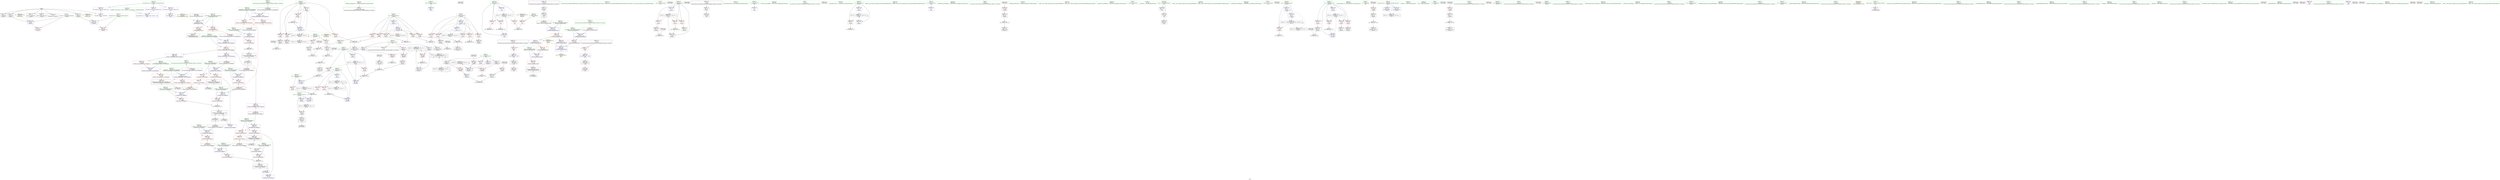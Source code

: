 digraph "SVFG" {
	label="SVFG";

	Node0x5645d778c270 [shape=record,color=grey,label="{NodeID: 0\nNullPtr}"];
	Node0x5645d778c270 -> Node0x5645d77b5fb0[style=solid];
	Node0x5645d778c270 -> Node0x5645d77b60b0[style=solid];
	Node0x5645d778c270 -> Node0x5645d77b6180[style=solid];
	Node0x5645d778c270 -> Node0x5645d77b6250[style=solid];
	Node0x5645d778c270 -> Node0x5645d77b6320[style=solid];
	Node0x5645d778c270 -> Node0x5645d77b63f0[style=solid];
	Node0x5645d778c270 -> Node0x5645d77c4d10[style=solid];
	Node0x5645d7808670 [shape=record,color=black,label="{NodeID: 609\n509 = PHI(493, )\n0th arg _ZStaNRSt13_Ios_FmtflagsS_ }"];
	Node0x5645d7808670 -> Node0x5645d77c6dc0[style=solid];
	Node0x5645d77c5e50 [shape=record,color=blue,label="{NodeID: 277\n98\<--123\nj81\<--\n_Z5solvev\n}"];
	Node0x5645d77c5e50 -> Node0x5645d77ba2a0[style=dashed];
	Node0x5645d77c5e50 -> Node0x5645d77ba370[style=dashed];
	Node0x5645d77c5e50 -> Node0x5645d77ba440[style=dashed];
	Node0x5645d77c5e50 -> Node0x5645d77ba510[style=dashed];
	Node0x5645d77c5e50 -> Node0x5645d77c5ff0[style=dashed];
	Node0x5645d77c5e50 -> Node0x5645d77e43f0[style=dashed];
	Node0x5645d77b99b0 [shape=record,color=red,label="{NodeID: 194\n226\<--92\n\<--i46\n_Z5solvev\n}"];
	Node0x5645d77b99b0 -> Node0x5645d77bc2c0[style=solid];
	Node0x5645d77b69c0 [shape=record,color=black,label="{NodeID: 111\n45\<--46\n\<--_ZNSt8ios_base4InitD1Ev\nCan only get source location for instruction, argument, global var or function.}"];
	Node0x5645d77b4ab0 [shape=record,color=green,label="{NodeID: 28\n19\<--21\nEPS\<--EPS_field_insensitive\nGlob }"];
	Node0x5645d77b4ab0 -> Node0x5645d77c4a10[style=solid];
	Node0x5645d780c5e0 [shape=record,color=black,label="{NodeID: 637\n400 = PHI()\n}"];
	Node0x5645d77d2ad0 [shape=record,color=grey,label="{NodeID: 471\n232 = cmp(229, 231, )\n}"];
	Node0x5645d77c7510 [shape=record,color=blue,label="{NodeID: 305\n567\<--565\n__a.addr\<--__a\n_ZStorSt13_Ios_FmtflagsS_\n}"];
	Node0x5645d77c7510 -> Node0x5645d77c46a0[style=dashed];
	Node0x5645d77bb070 [shape=record,color=red,label="{NodeID: 222\n392\<--351\n\<--i\nmain\n}"];
	Node0x5645d77bb070 -> Node0x5645d77d0b50[style=solid];
	Node0x5645d77bcc80 [shape=record,color=black,label="{NodeID: 139\n359\<--358\n\<--vbase.offset.ptr\nmain\n}"];
	Node0x5645d77bcc80 -> Node0x5645d77bb210[style=solid];
	Node0x5645d77b7340 [shape=record,color=green,label="{NodeID: 56\n110\<--111\n_ZStrsIcSt11char_traitsIcESaIcEERSt13basic_istreamIT_T0_ES7_RNSt7__cxx1112basic_stringIS4_S5_T1_EE\<--_ZStrsIcSt11char_traitsIcESaIcEERSt13basic_istreamIT_T0_ES7_RNSt7__cxx1112basic_stringIS4_S5_T1_EE_field_insensitive\n}"];
	Node0x5645d77c4770 [shape=record,color=red,label="{NodeID: 250\n574\<--569\n\<--__b.addr\n_ZStorSt13_Ios_FmtflagsS_\n}"];
	Node0x5645d77c4770 -> Node0x5645d77d21d0[style=solid];
	Node0x5645d77be3d0 [shape=record,color=purple,label="{NodeID: 167\n432\<--431\n_M_precision\<--this1\n_ZNSt8ios_base9precisionEl\n}"];
	Node0x5645d77be3d0 -> Node0x5645d77bb620[style=solid];
	Node0x5645d77b8d60 [shape=record,color=green,label="{NodeID: 84\n480\<--481\n__old\<--__old_field_insensitive\n_ZNSt8ios_base4setfESt13_Ios_FmtflagsS0_\n}"];
	Node0x5645d77b8d60 -> Node0x5645d77c3c10[style=solid];
	Node0x5645d77b8d60 -> Node0x5645d77c6cf0[style=solid];
	Node0x5645d779bb80 [shape=record,color=green,label="{NodeID: 1\n7\<--1\n__dso_handle\<--dummyObj\nGlob }"];
	Node0x5645d780aa70 [shape=record,color=black,label="{NodeID: 610\n100 = PHI()\n}"];
	Node0x5645d77f0420 [shape=record,color=yellow,style=double,label="{NodeID: 527\n53V_1 = ENCHI(MR_53V_0)\npts\{449 \}\nFun[_ZSt5fixedRSt8ios_base]}"];
	Node0x5645d77f0420 -> Node0x5645d77c69b0[style=dashed];
	Node0x5645d77c5f20 [shape=record,color=blue,label="{NodeID: 278\n290\<--285\narrayidx92\<--\n_Z5solvev\n}"];
	Node0x5645d77c5f20 -> Node0x5645d77c5f20[style=dashed];
	Node0x5645d77c5f20 -> Node0x5645d77e48f0[style=dashed];
	Node0x5645d77b9a80 [shape=record,color=red,label="{NodeID: 195\n242\<--92\n\<--i46\n_Z5solvev\n}"];
	Node0x5645d77b9a80 -> Node0x5645d77d2650[style=solid];
	Node0x5645d77b6ac0 [shape=record,color=black,label="{NodeID: 112\n126\<--125\nconv\<--\n_Z5solvev\n}"];
	Node0x5645d77b6ac0 -> Node0x5645d77d3550[style=solid];
	Node0x5645d77b4bb0 [shape=record,color=green,label="{NodeID: 29\n32\<--36\nllvm.global_ctors\<--llvm.global_ctors_field_insensitive\nGlob }"];
	Node0x5645d77b4bb0 -> Node0x5645d77bdf30[style=solid];
	Node0x5645d77b4bb0 -> Node0x5645d77be030[style=solid];
	Node0x5645d77b4bb0 -> Node0x5645d77be130[style=solid];
	Node0x5645d780c6b0 [shape=record,color=black,label="{NodeID: 638\n403 = PHI()\n}"];
	Node0x5645d77d2c50 [shape=record,color=grey,label="{NodeID: 472\n381 = cmp(379, 380, )\n}"];
	Node0x5645d77c75e0 [shape=record,color=blue,label="{NodeID: 306\n569\<--566\n__b.addr\<--__b\n_ZStorSt13_Ios_FmtflagsS_\n}"];
	Node0x5645d77c75e0 -> Node0x5645d77c4770[style=dashed];
	Node0x5645d77bb140 [shape=record,color=red,label="{NodeID: 223\n409\<--351\n\<--i\nmain\n}"];
	Node0x5645d77bb140 -> Node0x5645d77d06d0[style=solid];
	Node0x5645d77bcd50 [shape=record,color=black,label="{NodeID: 140\n362\<--361\n\<--add.ptr\nmain\n}"];
	Node0x5645d77b7440 [shape=record,color=green,label="{NodeID: 57\n117\<--118\nllvm.memset.p0i8.i64\<--llvm.memset.p0i8.i64_field_insensitive\n}"];
	Node0x5645d77c4840 [shape=record,color=blue,label="{NodeID: 251\n8\<--9\na\<--\nGlob }"];
	Node0x5645d77be4a0 [shape=record,color=purple,label="{NodeID: 168\n436\<--431\n_M_precision2\<--this1\n_ZNSt8ios_base9precisionEl\n}"];
	Node0x5645d77be4a0 -> Node0x5645d77c68e0[style=solid];
	Node0x5645d77b8e30 [shape=record,color=green,label="{NodeID: 85\n491\<--492\n_ZStcoSt13_Ios_Fmtflags\<--_ZStcoSt13_Ios_Fmtflags_field_insensitive\n}"];
	Node0x5645d779bc10 [shape=record,color=green,label="{NodeID: 2\n9\<--1\n\<--dummyObj\nCan only get source location for instruction, argument, global var or function.}"];
	Node0x5645d780ab40 [shape=record,color=black,label="{NodeID: 611\n109 = PHI()\n}"];
	Node0x5645d77c5ff0 [shape=record,color=blue,label="{NodeID: 279\n98\<--294\nj81\<--inc94\n_Z5solvev\n}"];
	Node0x5645d77c5ff0 -> Node0x5645d77ba2a0[style=dashed];
	Node0x5645d77c5ff0 -> Node0x5645d77ba370[style=dashed];
	Node0x5645d77c5ff0 -> Node0x5645d77ba440[style=dashed];
	Node0x5645d77c5ff0 -> Node0x5645d77ba510[style=dashed];
	Node0x5645d77c5ff0 -> Node0x5645d77c5ff0[style=dashed];
	Node0x5645d77c5ff0 -> Node0x5645d77e43f0[style=dashed];
	Node0x5645d77b9b50 [shape=record,color=red,label="{NodeID: 196\n250\<--92\n\<--i46\n_Z5solvev\n}"];
	Node0x5645d77b9b50 -> Node0x5645d77d15d0[style=solid];
	Node0x5645d77b6b90 [shape=record,color=black,label="{NodeID: 113\n133\<--132\nconv7\<--\n_Z5solvev\n}"];
	Node0x5645d77b4cb0 [shape=record,color=green,label="{NodeID: 30\n37\<--38\n__cxx_global_var_init\<--__cxx_global_var_init_field_insensitive\n}"];
	Node0x5645d780c780 [shape=record,color=black,label="{NodeID: 639\n452 = PHI(470, )\n}"];
	Node0x5645d77d2dd0 [shape=record,color=grey,label="{NodeID: 473\n207 = cmp(206, 123, )\n}"];
	Node0x5645d77bb210 [shape=record,color=red,label="{NodeID: 224\n360\<--359\nvbase.offset\<--\nmain\n}"];
	Node0x5645d77bce20 [shape=record,color=black,label="{NodeID: 141\n369\<--368\n\<--vbase.offset.ptr4\nmain\n}"];
	Node0x5645d77bce20 -> Node0x5645d77bb2e0[style=solid];
	Node0x5645d77b7540 [shape=record,color=green,label="{NodeID: 58\n128\<--129\n_ZNKSt7__cxx1112basic_stringIcSt11char_traitsIcESaIcEE4sizeEv\<--_ZNKSt7__cxx1112basic_stringIcSt11char_traitsIcESaIcEE4sizeEv_field_insensitive\n}"];
	Node0x5645d77c4910 [shape=record,color=blue,label="{NodeID: 252\n11\<--9\nb\<--\nGlob }"];
	Node0x5645d77be570 [shape=record,color=purple,label="{NodeID: 169\n486\<--485\n_M_flags\<--this1\n_ZNSt8ios_base4setfESt13_Ios_FmtflagsS0_\n}"];
	Node0x5645d77be570 -> Node0x5645d77c3ce0[style=solid];
	Node0x5645d77b8f30 [shape=record,color=green,label="{NodeID: 86\n495\<--496\n_ZStaNRSt13_Ios_FmtflagsS_\<--_ZStaNRSt13_Ios_FmtflagsS__field_insensitive\n}"];
	Node0x5645d779bec0 [shape=record,color=green,label="{NodeID: 3\n20\<--1\n\<--dummyObj\nCan only get source location for instruction, argument, global var or function.}"];
	Node0x5645d780ac10 [shape=record,color=black,label="{NodeID: 612\n127 = PHI()\n}"];
	Node0x5645d780ac10 -> Node0x5645d77d3550[style=solid];
	Node0x5645d77d0550 [shape=record,color=grey,label="{NodeID: 446\n229 = Binary(227, 228, )\n}"];
	Node0x5645d77d0550 -> Node0x5645d77d2ad0[style=solid];
	Node0x5645d77c60c0 [shape=record,color=blue,label="{NodeID: 280\n90\<--298\np\<--inc96\n_Z5solvev\n}"];
	Node0x5645d77c60c0 -> Node0x5645d77e2ff0[style=dashed];
	Node0x5645d77b9c20 [shape=record,color=red,label="{NodeID: 197\n286\<--92\n\<--i46\n_Z5solvev\n}"];
	Node0x5645d77b9c20 -> Node0x5645d77d09d0[style=solid];
	Node0x5645d77bb830 [shape=record,color=black,label="{NodeID: 114\n138\<--137\nconv10\<--\n_Z5solvev\n}"];
	Node0x5645d77bb830 -> Node0x5645d77d1d50[style=solid];
	Node0x5645d77b4db0 [shape=record,color=green,label="{NodeID: 31\n41\<--42\n_ZNSt8ios_base4InitC1Ev\<--_ZNSt8ios_base4InitC1Ev_field_insensitive\n}"];
	Node0x5645d780c890 [shape=record,color=black,label="{NodeID: 640\n490 = PHI(524, )\n|{<s0>41}}"];
	Node0x5645d780c890:s0 -> Node0x5645d780d0a0[style=solid,color=red];
	Node0x5645d77d2f50 [shape=record,color=grey,label="{NodeID: 474\n197 = cmp(196, 123, )\n}"];
	Node0x5645d77bb2e0 [shape=record,color=red,label="{NodeID: 225\n370\<--369\nvbase.offset5\<--\nmain\n}"];
	Node0x5645d77bcef0 [shape=record,color=black,label="{NodeID: 142\n372\<--371\n\<--add.ptr6\nmain\n|{<s0>31}}"];
	Node0x5645d77bcef0:s0 -> Node0x5645d780dd60[style=solid,color=red];
	Node0x5645d77b7640 [shape=record,color=green,label="{NodeID: 59\n135\<--136\n_ZNSt7__cxx1112basic_stringIcSt11char_traitsIcESaIcEEixEm\<--_ZNSt7__cxx1112basic_stringIcSt11char_traitsIcESaIcEEixEm_field_insensitive\n}"];
	Node0x5645d77c4a10 [shape=record,color=blue,label="{NodeID: 253\n19\<--20\nEPS\<--\nGlob }"];
	Node0x5645d77be640 [shape=record,color=purple,label="{NodeID: 170\n493\<--485\n_M_flags2\<--this1\n_ZNSt8ios_base4setfESt13_Ios_FmtflagsS0_\n|{<s0>41}}"];
	Node0x5645d77be640:s0 -> Node0x5645d7808670[style=solid,color=red];
	Node0x5645d77b9030 [shape=record,color=green,label="{NodeID: 87\n500\<--501\n_ZStanSt13_Ios_FmtflagsS_\<--_ZStanSt13_Ios_FmtflagsS__field_insensitive\n}"];
	Node0x5645d779bf50 [shape=record,color=green,label="{NodeID: 4\n22\<--1\n_ZSt3cin\<--dummyObj\nGlob }"];
	Node0x5645d780ad10 [shape=record,color=black,label="{NodeID: 613\n134 = PHI()\n}"];
	Node0x5645d780ad10 -> Node0x5645d77ba5e0[style=solid];
	Node0x5645d77d06d0 [shape=record,color=grey,label="{NodeID: 447\n410 = Binary(409, 145, )\n}"];
	Node0x5645d77d06d0 -> Node0x5645d77c65a0[style=solid];
	Node0x5645d77c6190 [shape=record,color=blue,label="{NodeID: 281\n92\<--302\ni46\<--inc98\n_Z5solvev\n}"];
	Node0x5645d77c6190 -> Node0x5645d77b99b0[style=dashed];
	Node0x5645d77c6190 -> Node0x5645d77b9a80[style=dashed];
	Node0x5645d77c6190 -> Node0x5645d77b9b50[style=dashed];
	Node0x5645d77c6190 -> Node0x5645d77b9c20[style=dashed];
	Node0x5645d77c6190 -> Node0x5645d77b9cf0[style=dashed];
	Node0x5645d77c6190 -> Node0x5645d77c6190[style=dashed];
	Node0x5645d77c6190 -> Node0x5645d77ecff0[style=dashed];
	Node0x5645d77b9cf0 [shape=record,color=red,label="{NodeID: 198\n301\<--92\n\<--i46\n_Z5solvev\n}"];
	Node0x5645d77b9cf0 -> Node0x5645d77d0fd0[style=solid];
	Node0x5645d77bb900 [shape=record,color=black,label="{NodeID: 115\n141\<--139\nidxprom\<--sub\n_Z5solvev\n}"];
	Node0x5645d77b4eb0 [shape=record,color=green,label="{NodeID: 32\n47\<--48\n__cxa_atexit\<--__cxa_atexit_field_insensitive\n}"];
	Node0x5645d780ca60 [shape=record,color=black,label="{NodeID: 641\n494 = PHI(508, )\n}"];
	Node0x5645d77d30d0 [shape=record,color=grey,label="{NodeID: 475\n240 = cmp(238, 239, )\n}"];
	Node0x5645d77bb3b0 [shape=record,color=red,label="{NodeID: 226\n431\<--423\nthis1\<--this.addr\n_ZNSt8ios_base9precisionEl\n}"];
	Node0x5645d77bb3b0 -> Node0x5645d77be3d0[style=solid];
	Node0x5645d77bb3b0 -> Node0x5645d77be4a0[style=solid];
	Node0x5645d77bcfc0 [shape=record,color=black,label="{NodeID: 143\n346\<--413\nmain_ret\<--\nmain\n}"];
	Node0x5645d77b7740 [shape=record,color=green,label="{NodeID: 60\n158\<--159\n_ZNSt7__cxx1112basic_stringIcSt11char_traitsIcESaIcEED1Ev\<--_ZNSt7__cxx1112basic_stringIcSt11char_traitsIcESaIcEED1Ev_field_insensitive\n}"];
	Node0x5645d77c4b10 [shape=record,color=blue,label="{NodeID: 254\n581\<--33\nllvm.global_ctors_0\<--\nGlob }"];
	Node0x5645d77be710 [shape=record,color=purple,label="{NodeID: 171\n502\<--485\n_M_flags5\<--this1\n_ZNSt8ios_base4setfESt13_Ios_FmtflagsS0_\n|{<s0>43}}"];
	Node0x5645d77be710:s0 -> Node0x5645d780d9a0[style=solid,color=red];
	Node0x5645d77b9130 [shape=record,color=green,label="{NodeID: 88\n504\<--505\n_ZStoRRSt13_Ios_FmtflagsS_\<--_ZStoRRSt13_Ios_FmtflagsS__field_insensitive\n}"];
	Node0x5645d779bfe0 [shape=record,color=green,label="{NodeID: 5\n25\<--1\n_ZSt4cout\<--dummyObj\nGlob }"];
	Node0x5645d780ae10 [shape=record,color=black,label="{NodeID: 614\n44 = PHI()\n}"];
	Node0x5645d77e1e00 [shape=record,color=yellow,style=double,label="{NodeID: 531\n4V_1 = ENCHI(MR_4V_0)\npts\{69 \}\nFun[_Z5solvev]}"];
	Node0x5645d77e1e00 -> Node0x5645d77bebf0[style=dashed];
	Node0x5645d77e1e00 -> Node0x5645d77becc0[style=dashed];
	Node0x5645d77d0850 [shape=record,color=grey,label="{NodeID: 448\n530 = Binary(529, 531, )\n}"];
	Node0x5645d77d0850 -> Node0x5645d77bd3d0[style=solid];
	Node0x5645d77c6260 [shape=record,color=blue,label="{NodeID: 282\n62\<--307\nretval\<--sub100\n_Z5solvev\n}"];
	Node0x5645d77c6260 -> Node0x5645d77ebbf0[style=dashed];
	Node0x5645d77b9dc0 [shape=record,color=red,label="{NodeID: 199\n271\<--94\n\<--q54\n_Z5solvev\n}"];
	Node0x5645d77b9dc0 -> Node0x5645d77d39d0[style=solid];
	Node0x5645d77bb9d0 [shape=record,color=black,label="{NodeID: 116\n168\<--167\nconv14\<--\n_Z5solvev\n}"];
	Node0x5645d77bb9d0 -> Node0x5645d77d3250[style=solid];
	Node0x5645d77b4fb0 [shape=record,color=green,label="{NodeID: 33\n46\<--52\n_ZNSt8ios_base4InitD1Ev\<--_ZNSt8ios_base4InitD1Ev_field_insensitive\n}"];
	Node0x5645d77b4fb0 -> Node0x5645d77b69c0[style=solid];
	Node0x5645d780cb70 [shape=record,color=black,label="{NodeID: 642\n499 = PHI(551, )\n|{<s0>43}}"];
	Node0x5645d780cb70:s0 -> Node0x5645d780dae0[style=solid,color=red];
	Node0x5645d77d3250 [shape=record,color=grey,label="{NodeID: 476\n170 = cmp(168, 169, )\n}"];
	Node0x5645d77bb480 [shape=record,color=red,label="{NodeID: 227\n435\<--425\n\<--__prec.addr\n_ZNSt8ios_base9precisionEl\n}"];
	Node0x5645d77bb480 -> Node0x5645d77c68e0[style=solid];
	Node0x5645d77bd090 [shape=record,color=black,label="{NodeID: 144\n420\<--438\n_ZNSt8ios_base9precisionEl_ret\<--\n_ZNSt8ios_base9precisionEl\n|{<s0>31}}"];
	Node0x5645d77bd090:s0 -> Node0x5645d780beb0[style=solid,color=blue];
	Node0x5645d77b7840 [shape=record,color=green,label="{NodeID: 61\n328\<--329\n__gxx_personality_v0\<--__gxx_personality_v0_field_insensitive\n}"];
	Node0x5645d77c4c10 [shape=record,color=blue,label="{NodeID: 255\n582\<--34\nllvm.global_ctors_1\<--_GLOBAL__sub_I_Carups_1_1.cpp\nGlob }"];
	Node0x5645d77be7e0 [shape=record,color=purple,label="{NodeID: 172\n361\<--23\nadd.ptr\<--\nmain\n}"];
	Node0x5645d77be7e0 -> Node0x5645d77bcd50[style=solid];
	Node0x5645d77b9230 [shape=record,color=green,label="{NodeID: 89\n511\<--512\n__a.addr\<--__a.addr_field_insensitive\n_ZStaNRSt13_Ios_FmtflagsS_\n}"];
	Node0x5645d77b9230 -> Node0x5645d77c3db0[style=solid];
	Node0x5645d77b9230 -> Node0x5645d77c3e80[style=solid];
	Node0x5645d77b9230 -> Node0x5645d77c6dc0[style=solid];
	Node0x5645d77b3640 [shape=record,color=green,label="{NodeID: 6\n28\<--1\n.str\<--dummyObj\nGlob }"];
	Node0x5645d780aee0 [shape=record,color=black,label="{NodeID: 615\n190 = PHI()\n}"];
	Node0x5645d780aee0 -> Node0x5645d77ba920[style=solid];
	Node0x5645d77e1ee0 [shape=record,color=yellow,style=double,label="{NodeID: 532\n6V_1 = ENCHI(MR_6V_0)\npts\{75 \}\nFun[_Z5solvev]}"];
	Node0x5645d77e1ee0 -> Node0x5645d77c5080[style=dashed];
	Node0x5645d77d09d0 [shape=record,color=grey,label="{NodeID: 449\n288 = Binary(286, 287, )\n}"];
	Node0x5645d77d09d0 -> Node0x5645d77bcae0[style=solid];
	Node0x5645d77c6330 [shape=record,color=blue,label="{NodeID: 283\n86\<--145\ncleanup.dest.slot\<--\n_Z5solvev\n}"];
	Node0x5645d77c6330 -> Node0x5645d77ec0f0[style=dashed];
	Node0x5645d77b9e90 [shape=record,color=red,label="{NodeID: 200\n237\<--96\n\<--j\n_Z5solvev\n}"];
	Node0x5645d77b9e90 -> Node0x5645d77bc460[style=solid];
	Node0x5645d77bbaa0 [shape=record,color=black,label="{NodeID: 117\n173\<--172\nconv18\<--\n_Z5solvev\n}"];
	Node0x5645d77b50b0 [shape=record,color=green,label="{NodeID: 34\n59\<--60\n_Z5solvev\<--_Z5solvev_field_insensitive\n}"];
	Node0x5645d780cce0 [shape=record,color=black,label="{NodeID: 643\n503 = PHI(533, )\n}"];
	Node0x5645d77d33d0 [shape=record,color=grey,label="{NodeID: 477\n280 = cmp(278, 279, )\n}"];
	Node0x5645d77bb550 [shape=record,color=red,label="{NodeID: 228\n438\<--427\n\<--__old\n_ZNSt8ios_base9precisionEl\n}"];
	Node0x5645d77bb550 -> Node0x5645d77bd090[style=solid];
	Node0x5645d77bd160 [shape=record,color=black,label="{NodeID: 145\n446\<--457\n_ZSt5fixedRSt8ios_base_ret\<--\n_ZSt5fixedRSt8ios_base\n}"];
	Node0x5645d77b7940 [shape=record,color=green,label="{NodeID: 62\n344\<--345\nmain\<--main_field_insensitive\n}"];
	Node0x5645d77c4d10 [shape=record,color=blue, style = dotted,label="{NodeID: 256\n583\<--3\nllvm.global_ctors_2\<--dummyVal\nGlob }"];
	Node0x5645d77be8b0 [shape=record,color=purple,label="{NodeID: 173\n371\<--26\nadd.ptr6\<--\nmain\n}"];
	Node0x5645d77be8b0 -> Node0x5645d77bcef0[style=solid];
	Node0x5645d77b9300 [shape=record,color=green,label="{NodeID: 90\n513\<--514\n__b.addr\<--__b.addr_field_insensitive\n_ZStaNRSt13_Ios_FmtflagsS_\n}"];
	Node0x5645d77b9300 -> Node0x5645d77c3f50[style=solid];
	Node0x5645d77b9300 -> Node0x5645d77c6e90[style=solid];
	Node0x5645d77b36d0 [shape=record,color=green,label="{NodeID: 7\n30\<--1\n.str.1\<--dummyObj\nGlob }"];
	Node0x5645d780b010 [shape=record,color=black,label="{NodeID: 616\n103 = PHI()\n}"];
	Node0x5645d77e1fc0 [shape=record,color=yellow,style=double,label="{NodeID: 533\n8V_1 = ENCHI(MR_8V_0)\npts\{77 \}\nFun[_Z5solvev]}"];
	Node0x5645d77e1fc0 -> Node0x5645d77c5150[style=dashed];
	Node0x5645d77d0b50 [shape=record,color=grey,label="{NodeID: 450\n393 = Binary(392, 145, )\n}"];
	Node0x5645d77c6400 [shape=record,color=blue,label="{NodeID: 284\n347\<--123\nretval\<--\nmain\n}"];
	Node0x5645d77c6400 -> Node0x5645d77bae00[style=dashed];
	Node0x5645d77b9f60 [shape=record,color=red,label="{NodeID: 201\n243\<--96\n\<--j\n_Z5solvev\n}"];
	Node0x5645d77b9f60 -> Node0x5645d77d2650[style=solid];
	Node0x5645d77bbb70 [shape=record,color=black,label="{NodeID: 118\n176\<--175\nconv21\<--\n_Z5solvev\n}"];
	Node0x5645d77bbb70 -> Node0x5645d77d2350[style=solid];
	Node0x5645d77b51b0 [shape=record,color=green,label="{NodeID: 35\n62\<--63\nretval\<--retval_field_insensitive\n_Z5solvev\n}"];
	Node0x5645d77b51b0 -> Node0x5645d77beb20[style=solid];
	Node0x5645d77b51b0 -> Node0x5645d77c5700[style=solid];
	Node0x5645d77b51b0 -> Node0x5645d77c6260[style=solid];
	Node0x5645d780cdf0 [shape=record,color=black,label="{NodeID: 644\n520 = PHI(551, )\n}"];
	Node0x5645d780cdf0 -> Node0x5645d77c6f60[style=solid];
	Node0x5645d77d3550 [shape=record,color=grey,label="{NodeID: 478\n130 = cmp(126, 127, )\n}"];
	Node0x5645d77bb620 [shape=record,color=red,label="{NodeID: 229\n433\<--432\n\<--_M_precision\n_ZNSt8ios_base9precisionEl\n}"];
	Node0x5645d77bb620 -> Node0x5645d77c6810[style=solid];
	Node0x5645d77bd230 [shape=record,color=black,label="{NodeID: 146\n470\<--506\n_ZNSt8ios_base4setfESt13_Ios_FmtflagsS0__ret\<--\n_ZNSt8ios_base4setfESt13_Ios_FmtflagsS0_\n|{<s0>39}}"];
	Node0x5645d77bd230:s0 -> Node0x5645d780c780[style=solid,color=blue];
	Node0x5645d77b7a40 [shape=record,color=green,label="{NodeID: 63\n347\<--348\nretval\<--retval_field_insensitive\nmain\n}"];
	Node0x5645d77b7a40 -> Node0x5645d77bae00[style=solid];
	Node0x5645d77b7a40 -> Node0x5645d77c6400[style=solid];
	Node0x5645d77c4e10 [shape=record,color=blue,label="{NodeID: 257\n78\<--123\ni\<--\n_Z5solvev\n}"];
	Node0x5645d77c4e10 -> Node0x5645d77e25f0[style=dashed];
	Node0x5645d77be980 [shape=record,color=red,label="{NodeID: 174\n357\<--24\nvtable\<--\nmain\n}"];
	Node0x5645d77be980 -> Node0x5645d77be230[style=solid];
	Node0x5645d77b93d0 [shape=record,color=green,label="{NodeID: 91\n526\<--527\n__a.addr\<--__a.addr_field_insensitive\n_ZStcoSt13_Ios_Fmtflags\n}"];
	Node0x5645d77b93d0 -> Node0x5645d77c40f0[style=solid];
	Node0x5645d77b93d0 -> Node0x5645d77c7030[style=solid];
	Node0x5645d77b3760 [shape=record,color=green,label="{NodeID: 8\n33\<--1\n\<--dummyObj\nCan only get source location for instruction, argument, global var or function.}"];
	Node0x5645d780b110 [shape=record,color=black,label="{NodeID: 617\n104 = PHI()\n}"];
	Node0x5645d77d0cd0 [shape=record,color=grey,label="{NodeID: 451\n203 = Binary(202, 145, )\n}"];
	Node0x5645d77d0cd0 -> Node0x5645d77c5630[style=solid];
	Node0x5645d77c64d0 [shape=record,color=blue,label="{NodeID: 285\n351\<--123\ni\<--\nmain\n}"];
	Node0x5645d77c64d0 -> Node0x5645d77ef320[style=dashed];
	Node0x5645d77ba030 [shape=record,color=red,label="{NodeID: 202\n251\<--96\n\<--j\n_Z5solvev\n}"];
	Node0x5645d77ba030 -> Node0x5645d77d15d0[style=solid];
	Node0x5645d77bbc40 [shape=record,color=black,label="{NodeID: 119\n178\<--177\nidxprom23\<--sub22\n_Z5solvev\n}"];
	Node0x5645d77b5280 [shape=record,color=green,label="{NodeID: 36\n64\<--65\nk\<--k_field_insensitive\n_Z5solvev\n}"];
	Node0x5645d780cf60 [shape=record,color=black,label="{NodeID: 645\n545 = PHI(564, )\n}"];
	Node0x5645d780cf60 -> Node0x5645d77c72a0[style=solid];
	Node0x5645d77d36d0 [shape=record,color=grey,label="{NodeID: 479\n248 = cmp(247, 114, )\n}"];
	Node0x5645d77bb6f0 [shape=record,color=red,label="{NodeID: 230\n451\<--448\n\<--__base.addr\n_ZSt5fixedRSt8ios_base\n|{<s0>39}}"];
	Node0x5645d77bb6f0:s0 -> Node0x5645d780d670[style=solid,color=red];
	Node0x5645d77bd300 [shape=record,color=black,label="{NodeID: 147\n508\<--521\n_ZStaNRSt13_Ios_FmtflagsS__ret\<--\n_ZStaNRSt13_Ios_FmtflagsS_\n|{<s0>41}}"];
	Node0x5645d77bd300:s0 -> Node0x5645d780ca60[style=solid,color=blue];
	Node0x5645d77b7b10 [shape=record,color=green,label="{NodeID: 64\n349\<--350\nt\<--t_field_insensitive\nmain\n}"];
	Node0x5645d77b7b10 -> Node0x5645d77baed0[style=solid];
	Node0x5645d77c4ee0 [shape=record,color=blue,label="{NodeID: 258\n142\<--144\narrayidx\<--inc\n_Z5solvev\n}"];
	Node0x5645d77c4ee0 -> Node0x5645d77e2af0[style=dashed];
	Node0x5645d77bea50 [shape=record,color=red,label="{NodeID: 175\n367\<--27\nvtable3\<--\nmain\n}"];
	Node0x5645d77bea50 -> Node0x5645d77be300[style=solid];
	Node0x5645d77b94a0 [shape=record,color=green,label="{NodeID: 92\n536\<--537\n__a.addr\<--__a.addr_field_insensitive\n_ZStoRRSt13_Ios_FmtflagsS_\n}"];
	Node0x5645d77b94a0 -> Node0x5645d77c41c0[style=solid];
	Node0x5645d77b94a0 -> Node0x5645d77c4290[style=solid];
	Node0x5645d77b94a0 -> Node0x5645d77c7100[style=solid];
	Node0x5645d77b37f0 [shape=record,color=green,label="{NodeID: 9\n114\<--1\n\<--dummyObj\nCan only get source location for instruction, argument, global var or function.}"];
	Node0x5645d780b1e0 [shape=record,color=black,label="{NodeID: 618\n112 = PHI()\n}"];
	Node0x5645d77d0e50 [shape=record,color=grey,label="{NodeID: 452\n307 = Binary(305, 306, )\n}"];
	Node0x5645d77d0e50 -> Node0x5645d77c6260[style=solid];
	Node0x5645d77c65a0 [shape=record,color=blue,label="{NodeID: 286\n351\<--410\ni\<--inc\nmain\n}"];
	Node0x5645d77c65a0 -> Node0x5645d77ef320[style=dashed];
	Node0x5645d77ba100 [shape=record,color=red,label="{NodeID: 203\n257\<--96\n\<--j\n_Z5solvev\n}"];
	Node0x5645d77ba100 -> Node0x5645d77bc7a0[style=solid];
	Node0x5645d77bbd10 [shape=record,color=black,label="{NodeID: 120\n181\<--180\nconv25\<--\n_Z5solvev\n}"];
	Node0x5645d77bbd10 -> Node0x5645d77d1450[style=solid];
	Node0x5645d77b5350 [shape=record,color=green,label="{NodeID: 37\n66\<--67\nl\<--l_field_insensitive\n_Z5solvev\n}"];
	Node0x5645d780d0a0 [shape=record,color=black,label="{NodeID: 646\n510 = PHI(490, )\n1st arg _ZStaNRSt13_Ios_FmtflagsS_ }"];
	Node0x5645d780d0a0 -> Node0x5645d77c6e90[style=solid];
	Node0x5645d77d3850 [shape=record,color=grey,label="{NodeID: 480\n262 = cmp(256, 261, )\n}"];
	Node0x5645d77c3840 [shape=record,color=red,label="{NodeID: 231\n457\<--448\n\<--__base.addr\n_ZSt5fixedRSt8ios_base\n}"];
	Node0x5645d77c3840 -> Node0x5645d77bd160[style=solid];
	Node0x5645d77bd3d0 [shape=record,color=black,label="{NodeID: 148\n524\<--530\n_ZStcoSt13_Ios_Fmtflags_ret\<--neg\n_ZStcoSt13_Ios_Fmtflags\n|{<s0>40}}"];
	Node0x5645d77bd3d0:s0 -> Node0x5645d780c890[style=solid,color=blue];
	Node0x5645d77b7be0 [shape=record,color=green,label="{NodeID: 65\n351\<--352\ni\<--i_field_insensitive\nmain\n}"];
	Node0x5645d77b7be0 -> Node0x5645d77bafa0[style=solid];
	Node0x5645d77b7be0 -> Node0x5645d77bb070[style=solid];
	Node0x5645d77b7be0 -> Node0x5645d77bb140[style=solid];
	Node0x5645d77b7be0 -> Node0x5645d77c64d0[style=solid];
	Node0x5645d77b7be0 -> Node0x5645d77c65a0[style=solid];
	Node0x5645d77c4fb0 [shape=record,color=blue,label="{NodeID: 259\n78\<--149\ni\<--inc11\n_Z5solvev\n}"];
	Node0x5645d77c4fb0 -> Node0x5645d77e25f0[style=dashed];
	Node0x5645d77beb20 [shape=record,color=red,label="{NodeID: 176\n313\<--62\n\<--retval\n_Z5solvev\n}"];
	Node0x5645d77beb20 -> Node0x5645d77bcbb0[style=solid];
	Node0x5645d77b9570 [shape=record,color=green,label="{NodeID: 93\n538\<--539\n__b.addr\<--__b.addr_field_insensitive\n_ZStoRRSt13_Ios_FmtflagsS_\n}"];
	Node0x5645d77b9570 -> Node0x5645d77c4360[style=solid];
	Node0x5645d77b9570 -> Node0x5645d77c71d0[style=solid];
	Node0x5645d77b38b0 [shape=record,color=green,label="{NodeID: 10\n115\<--1\n\<--dummyObj\nCan only get source location for instruction, argument, global var or function.}"];
	Node0x5645d780b2b0 [shape=record,color=black,label="{NodeID: 619\n284 = PHI()\n}"];
	Node0x5645d780b2b0 -> Node0x5645d77bad30[style=solid];
	Node0x5645d77d0fd0 [shape=record,color=grey,label="{NodeID: 453\n302 = Binary(301, 145, )\n}"];
	Node0x5645d77d0fd0 -> Node0x5645d77c6190[style=solid];
	Node0x5645d77c6670 [shape=record,color=blue,label="{NodeID: 287\n423\<--421\nthis.addr\<--this\n_ZNSt8ios_base9precisionEl\n}"];
	Node0x5645d77c6670 -> Node0x5645d77bb3b0[style=dashed];
	Node0x5645d77ba1d0 [shape=record,color=red,label="{NodeID: 204\n267\<--96\n\<--j\n_Z5solvev\n}"];
	Node0x5645d77ba1d0 -> Node0x5645d77d1750[style=solid];
	Node0x5645d77bbde0 [shape=record,color=black,label="{NodeID: 121\n183\<--182\nconv27\<--call26\n_Z5solvev\n}"];
	Node0x5645d77bbde0 -> Node0x5645d77d1450[style=solid];
	Node0x5645d77b5420 [shape=record,color=green,label="{NodeID: 38\n68\<--69\ns\<--s_field_insensitive\n_Z5solvev\n}"];
	Node0x5645d77b5420 -> Node0x5645d77bebf0[style=solid];
	Node0x5645d77b5420 -> Node0x5645d77becc0[style=solid];
	Node0x5645d780d1e0 [shape=record,color=black,label="{NodeID: 647\n447 = PHI()\n0th arg _ZSt5fixedRSt8ios_base }"];
	Node0x5645d780d1e0 -> Node0x5645d77c69b0[style=solid];
	Node0x5645d77d39d0 [shape=record,color=grey,label="{NodeID: 481\n272 = cmp(271, 123, )\n}"];
	Node0x5645d77c38d0 [shape=record,color=red,label="{NodeID: 232\n485\<--474\nthis1\<--this.addr\n_ZNSt8ios_base4setfESt13_Ios_FmtflagsS0_\n}"];
	Node0x5645d77c38d0 -> Node0x5645d77be570[style=solid];
	Node0x5645d77c38d0 -> Node0x5645d77be640[style=solid];
	Node0x5645d77c38d0 -> Node0x5645d77be710[style=solid];
	Node0x5645d77bd4a0 [shape=record,color=black,label="{NodeID: 149\n533\<--548\n_ZStoRRSt13_Ios_FmtflagsS__ret\<--\n_ZStoRRSt13_Ios_FmtflagsS_\n|{<s0>43}}"];
	Node0x5645d77bd4a0:s0 -> Node0x5645d780cce0[style=solid,color=blue];
	Node0x5645d77b7cb0 [shape=record,color=green,label="{NodeID: 66\n355\<--356\n_ZNSt8ios_base15sync_with_stdioEb\<--_ZNSt8ios_base15sync_with_stdioEb_field_insensitive\n}"];
	Node0x5645d77c5080 [shape=record,color=blue,label="{NodeID: 260\n74\<--153\nexn.slot\<--\n_Z5solvev\n}"];
	Node0x5645d77c5080 -> Node0x5645d77bed90[style=dashed];
	Node0x5645d77bebf0 [shape=record,color=red,label="{NodeID: 177\n214\<--68\n\<--s\n_Z5solvev\n}"];
	Node0x5645d77bebf0 -> Node0x5645d77bc120[style=solid];
	Node0x5645d77b9640 [shape=record,color=green,label="{NodeID: 94\n546\<--547\n_ZStorSt13_Ios_FmtflagsS_\<--_ZStorSt13_Ios_FmtflagsS__field_insensitive\n}"];
	Node0x5645d77b39b0 [shape=record,color=green,label="{NodeID: 11\n116\<--1\n\<--dummyObj\nCan only get source location for instruction, argument, global var or function.}"];
	Node0x5645d780b410 [shape=record,color=black,label="{NodeID: 620\n169 = PHI()\n}"];
	Node0x5645d780b410 -> Node0x5645d77d3250[style=solid];
	Node0x5645d77d1150 [shape=record,color=grey,label="{NodeID: 454\n298 = Binary(297, 163, )\n}"];
	Node0x5645d77d1150 -> Node0x5645d77c60c0[style=solid];
	Node0x5645d77c6740 [shape=record,color=blue,label="{NodeID: 288\n425\<--422\n__prec.addr\<--__prec\n_ZNSt8ios_base9precisionEl\n}"];
	Node0x5645d77c6740 -> Node0x5645d77bb480[style=dashed];
	Node0x5645d77ba2a0 [shape=record,color=red,label="{NodeID: 205\n277\<--98\n\<--j81\n_Z5solvev\n}"];
	Node0x5645d77ba2a0 -> Node0x5645d77bc940[style=solid];
	Node0x5645d77bbeb0 [shape=record,color=black,label="{NodeID: 122\n189\<--188\nconv28\<--\n_Z5solvev\n}"];
	Node0x5645d77b54f0 [shape=record,color=green,label="{NodeID: 39\n70\<--71\nket\<--ket_field_insensitive\n_Z5solvev\n}"];
	Node0x5645d780d2b0 [shape=record,color=black,label="{NodeID: 648\n552 = PHI(497, 518, )\n0th arg _ZStanSt13_Ios_FmtflagsS_ }"];
	Node0x5645d780d2b0 -> Node0x5645d77c7370[style=solid];
	Node0x5645d77c39a0 [shape=record,color=red,label="{NodeID: 233\n497\<--476\n\<--__fmtfl.addr\n_ZNSt8ios_base4setfESt13_Ios_FmtflagsS0_\n|{<s0>42}}"];
	Node0x5645d77c39a0:s0 -> Node0x5645d780d2b0[style=solid,color=red];
	Node0x5645d77bd570 [shape=record,color=black,label="{NodeID: 150\n551\<--562\n_ZStanSt13_Ios_FmtflagsS__ret\<--and\n_ZStanSt13_Ios_FmtflagsS_\n|{<s0>42|<s1>44}}"];
	Node0x5645d77bd570:s0 -> Node0x5645d780cb70[style=solid,color=blue];
	Node0x5645d77bd570:s1 -> Node0x5645d780cdf0[style=solid,color=blue];
	Node0x5645d77b7db0 [shape=record,color=green,label="{NodeID: 67\n364\<--365\n_ZNSt9basic_iosIcSt11char_traitsIcEE3tieEPSo\<--_ZNSt9basic_iosIcSt11char_traitsIcEE3tieEPSo_field_insensitive\n}"];
	Node0x5645d77eacf0 [shape=record,color=black,label="{NodeID: 510\nMR_12V_3 = PHI(MR_12V_4, MR_12V_2, )\npts\{81 \}\n}"];
	Node0x5645d77eacf0 -> Node0x5645d77bf1a0[style=dashed];
	Node0x5645d77eacf0 -> Node0x5645d77bf270[style=dashed];
	Node0x5645d77eacf0 -> Node0x5645d77c5490[style=dashed];
	Node0x5645d77c5150 [shape=record,color=blue,label="{NodeID: 261\n76\<--155\nehselector.slot\<--\n_Z5solvev\n}"];
	Node0x5645d77c5150 -> Node0x5645d77bee60[style=dashed];
	Node0x5645d77becc0 [shape=record,color=red,label="{NodeID: 178\n230\<--68\n\<--s\n_Z5solvev\n}"];
	Node0x5645d77becc0 -> Node0x5645d77bc390[style=solid];
	Node0x5645d77b9740 [shape=record,color=green,label="{NodeID: 95\n554\<--555\n__a.addr\<--__a.addr_field_insensitive\n_ZStanSt13_Ios_FmtflagsS_\n}"];
	Node0x5645d77b9740 -> Node0x5645d77c4500[style=solid];
	Node0x5645d77b9740 -> Node0x5645d77c7370[style=solid];
	Node0x5645d77b3ab0 [shape=record,color=green,label="{NodeID: 12\n121\<--1\n\<--dummyObj\nCan only get source location for instruction, argument, global var or function.}"];
	Node0x5645d780b510 [shape=record,color=black,label="{NodeID: 621\n174 = PHI()\n}"];
	Node0x5645d780b510 -> Node0x5645d77ba780[style=solid];
	Node0x5645d77d12d0 [shape=record,color=grey,label="{NodeID: 455\n294 = Binary(293, 145, )\n}"];
	Node0x5645d77d12d0 -> Node0x5645d77c5ff0[style=solid];
	Node0x5645d77c6810 [shape=record,color=blue,label="{NodeID: 289\n427\<--433\n__old\<--\n_ZNSt8ios_base9precisionEl\n}"];
	Node0x5645d77c6810 -> Node0x5645d77bb550[style=dashed];
	Node0x5645d77ba370 [shape=record,color=red,label="{NodeID: 206\n282\<--98\n\<--j81\n_Z5solvev\n}"];
	Node0x5645d77ba370 -> Node0x5645d77bca10[style=solid];
	Node0x5645d77bbf80 [shape=record,color=black,label="{NodeID: 123\n192\<--191\nconv31\<--\n_Z5solvev\n}"];
	Node0x5645d77bbf80 -> Node0x5645d77d24d0[style=solid];
	Node0x5645d77b55c0 [shape=record,color=green,label="{NodeID: 40\n72\<--73\ntar\<--tar_field_insensitive\n_Z5solvev\n}"];
	Node0x5645d780d4f0 [shape=record,color=black,label="{NodeID: 649\n553 = PHI(498, 519, )\n1st arg _ZStanSt13_Ios_FmtflagsS_ }"];
	Node0x5645d780d4f0 -> Node0x5645d77c7440[style=solid];
	Node0x5645d77e25f0 [shape=record,color=black,label="{NodeID: 483\nMR_10V_3 = PHI(MR_10V_4, MR_10V_2, )\npts\{79 \}\n}"];
	Node0x5645d77e25f0 -> Node0x5645d77bef30[style=dashed];
	Node0x5645d77e25f0 -> Node0x5645d77bf000[style=dashed];
	Node0x5645d77e25f0 -> Node0x5645d77bf0d0[style=dashed];
	Node0x5645d77e25f0 -> Node0x5645d77c4fb0[style=dashed];
	Node0x5645d77c3a70 [shape=record,color=red,label="{NodeID: 234\n489\<--478\n\<--__mask.addr\n_ZNSt8ios_base4setfESt13_Ios_FmtflagsS0_\n|{<s0>40}}"];
	Node0x5645d77c3a70:s0 -> Node0x5645d780dc20[style=solid,color=red];
	Node0x5645d77bd640 [shape=record,color=black,label="{NodeID: 151\n564\<--575\n_ZStorSt13_Ios_FmtflagsS__ret\<--or\n_ZStorSt13_Ios_FmtflagsS_\n|{<s0>45}}"];
	Node0x5645d77bd640:s0 -> Node0x5645d780cf60[style=solid,color=blue];
	Node0x5645d77b7eb0 [shape=record,color=green,label="{NodeID: 68\n375\<--376\n_ZNSt8ios_base9precisionEl\<--_ZNSt8ios_base9precisionEl_field_insensitive\n}"];
	Node0x5645d77eb1f0 [shape=record,color=black,label="{NodeID: 511\nMR_14V_3 = PHI(MR_14V_4, MR_14V_2, )\npts\{83 \}\n}"];
	Node0x5645d77eb1f0 -> Node0x5645d77bf340[style=dashed];
	Node0x5645d77eb1f0 -> Node0x5645d77c5560[style=dashed];
	Node0x5645d77eb1f0 -> Node0x5645d77eb1f0[style=dashed];
	Node0x5645d77c5220 [shape=record,color=blue,label="{NodeID: 262\n80\<--163\nper\<--\n_Z5solvev\n}"];
	Node0x5645d77c5220 -> Node0x5645d77eacf0[style=dashed];
	Node0x5645d77bed90 [shape=record,color=red,label="{NodeID: 179\n315\<--74\nexn\<--exn.slot\n_Z5solvev\n}"];
	Node0x5645d77b5c40 [shape=record,color=green,label="{NodeID: 96\n556\<--557\n__b.addr\<--__b.addr_field_insensitive\n_ZStanSt13_Ios_FmtflagsS_\n}"];
	Node0x5645d77b5c40 -> Node0x5645d77c45d0[style=solid];
	Node0x5645d77b5c40 -> Node0x5645d77c7440[style=solid];
	Node0x5645d77b3bb0 [shape=record,color=green,label="{NodeID: 13\n123\<--1\n\<--dummyObj\nCan only get source location for instruction, argument, global var or function.}"];
	Node0x5645d780b610 [shape=record,color=black,label="{NodeID: 622\n182 = PHI()\n}"];
	Node0x5645d780b610 -> Node0x5645d77bbde0[style=solid];
	Node0x5645d77d1450 [shape=record,color=grey,label="{NodeID: 456\n184 = Binary(181, 183, )\n}"];
	Node0x5645d77d1450 -> Node0x5645d77d27d0[style=solid];
	Node0x5645d77c68e0 [shape=record,color=blue,label="{NodeID: 290\n436\<--435\n_M_precision2\<--\n_ZNSt8ios_base9precisionEl\n|{<s0>31}}"];
	Node0x5645d77c68e0:s0 -> Node0x5645d77f6150[style=dashed,color=blue];
	Node0x5645d77ba440 [shape=record,color=red,label="{NodeID: 207\n287\<--98\n\<--j81\n_Z5solvev\n}"];
	Node0x5645d77ba440 -> Node0x5645d77d09d0[style=solid];
	Node0x5645d77bc050 [shape=record,color=black,label="{NodeID: 124\n194\<--193\nidxprom33\<--sub32\n_Z5solvev\n}"];
	Node0x5645d77b5690 [shape=record,color=green,label="{NodeID: 41\n74\<--75\nexn.slot\<--exn.slot_field_insensitive\n_Z5solvev\n}"];
	Node0x5645d77b5690 -> Node0x5645d77bed90[style=solid];
	Node0x5645d77b5690 -> Node0x5645d77c5080[style=solid];
	Node0x5645d780d670 [shape=record,color=black,label="{NodeID: 650\n471 = PHI(451, )\n0th arg _ZNSt8ios_base4setfESt13_Ios_FmtflagsS0_ }"];
	Node0x5645d780d670 -> Node0x5645d77c6a80[style=solid];
	Node0x5645d77f3b40 [shape=record,color=yellow,style=double,label="{NodeID: 567\nRETMU(53V_2)\npts\{449 \}\nFun[_ZSt5fixedRSt8ios_base]}"];
	Node0x5645d77e2af0 [shape=record,color=black,label="{NodeID: 484\nMR_32V_2 = PHI(MR_32V_3, MR_32V_1, )\npts\{150000 \}\n|{|<s4>36}}"];
	Node0x5645d77e2af0 -> Node0x5645d77ba6b0[style=dashed];
	Node0x5645d77e2af0 -> Node0x5645d77ba850[style=dashed];
	Node0x5645d77e2af0 -> Node0x5645d77ba9f0[style=dashed];
	Node0x5645d77e2af0 -> Node0x5645d77c4ee0[style=dashed];
	Node0x5645d77e2af0:s4 -> Node0x5645d77eedf0[style=dashed,color=blue];
	Node0x5645d77c3b40 [shape=record,color=red,label="{NodeID: 235\n498\<--478\n\<--__mask.addr\n_ZNSt8ios_base4setfESt13_Ios_FmtflagsS0_\n|{<s0>42}}"];
	Node0x5645d77c3b40:s0 -> Node0x5645d780d4f0[style=solid,color=red];
	Node0x5645d77bd710 [shape=record,color=purple,label="{NodeID: 152\n43\<--4\n\<--_ZStL8__ioinit\n__cxx_global_var_init\n}"];
	Node0x5645d77b7fb0 [shape=record,color=green,label="{NodeID: 69\n385\<--386\n_ZStlsISt11char_traitsIcEERSt13basic_ostreamIcT_ES5_PKc\<--_ZStlsISt11char_traitsIcEERSt13basic_ostreamIcT_ES5_PKc_field_insensitive\n}"];
	Node0x5645d77eb6f0 [shape=record,color=black,label="{NodeID: 512\nMR_16V_3 = PHI(MR_16V_4, MR_16V_2, )\npts\{85 \}\n}"];
	Node0x5645d77eb6f0 -> Node0x5645d77bf410[style=dashed];
	Node0x5645d77eb6f0 -> Node0x5645d77bf4e0[style=dashed];
	Node0x5645d77eb6f0 -> Node0x5645d77bf5b0[style=dashed];
	Node0x5645d77eb6f0 -> Node0x5645d77bf680[style=dashed];
	Node0x5645d77eb6f0 -> Node0x5645d77c5630[style=dashed];
	Node0x5645d77c52f0 [shape=record,color=blue,label="{NodeID: 263\n82\<--123\nq\<--\n_Z5solvev\n}"];
	Node0x5645d77c52f0 -> Node0x5645d77eb1f0[style=dashed];
	Node0x5645d77bee60 [shape=record,color=red,label="{NodeID: 180\n316\<--76\nsel\<--ehselector.slot\n_Z5solvev\n}"];
	Node0x5645d77b5d10 [shape=record,color=green,label="{NodeID: 97\n567\<--568\n__a.addr\<--__a.addr_field_insensitive\n_ZStorSt13_Ios_FmtflagsS_\n}"];
	Node0x5645d77b5d10 -> Node0x5645d77c46a0[style=solid];
	Node0x5645d77b5d10 -> Node0x5645d77c7510[style=solid];
	Node0x5645d77b3cb0 [shape=record,color=green,label="{NodeID: 14\n140\<--1\n\<--dummyObj\nCan only get source location for instruction, argument, global var or function.}"];
	Node0x5645d780b710 [shape=record,color=black,label="{NodeID: 623\n216 = PHI()\n}"];
	Node0x5645d780b710 -> Node0x5645d77d18d0[style=solid];
	Node0x5645d77d15d0 [shape=record,color=grey,label="{NodeID: 457\n252 = Binary(250, 251, )\n}"];
	Node0x5645d77d15d0 -> Node0x5645d77bc600[style=solid];
	Node0x5645d77c69b0 [shape=record,color=blue,label="{NodeID: 291\n448\<--447\n__base.addr\<--__base\n_ZSt5fixedRSt8ios_base\n}"];
	Node0x5645d77c69b0 -> Node0x5645d77bb6f0[style=dashed];
	Node0x5645d77c69b0 -> Node0x5645d77c3840[style=dashed];
	Node0x5645d77ba510 [shape=record,color=red,label="{NodeID: 208\n293\<--98\n\<--j81\n_Z5solvev\n}"];
	Node0x5645d77ba510 -> Node0x5645d77d12d0[style=solid];
	Node0x5645d77bc120 [shape=record,color=black,label="{NodeID: 125\n215\<--214\nconv41\<--\n_Z5solvev\n}"];
	Node0x5645d77bc120 -> Node0x5645d77d18d0[style=solid];
	Node0x5645d77b5760 [shape=record,color=green,label="{NodeID: 42\n76\<--77\nehselector.slot\<--ehselector.slot_field_insensitive\n_Z5solvev\n}"];
	Node0x5645d77b5760 -> Node0x5645d77bee60[style=solid];
	Node0x5645d77b5760 -> Node0x5645d77c5150[style=solid];
	Node0x5645d780d780 [shape=record,color=black,label="{NodeID: 651\n472 = PHI(453, )\n1st arg _ZNSt8ios_base4setfESt13_Ios_FmtflagsS0_ }"];
	Node0x5645d780d780 -> Node0x5645d77c6b50[style=solid];
	Node0x5645d77e2ff0 [shape=record,color=black,label="{NodeID: 485\nMR_22V_4 = PHI(MR_22V_5, MR_22V_3, )\npts\{91 \}\n}"];
	Node0x5645d77e2ff0 -> Node0x5645d77b9810[style=dashed];
	Node0x5645d77e2ff0 -> Node0x5645d77b98e0[style=dashed];
	Node0x5645d77e2ff0 -> Node0x5645d77c60c0[style=dashed];
	Node0x5645d77e2ff0 -> Node0x5645d77e2ff0[style=dashed];
	Node0x5645d77e2ff0 -> Node0x5645d77ecaf0[style=dashed];
	Node0x5645d77c3c10 [shape=record,color=red,label="{NodeID: 236\n506\<--480\n\<--__old\n_ZNSt8ios_base4setfESt13_Ios_FmtflagsS0_\n}"];
	Node0x5645d77c3c10 -> Node0x5645d77bd230[style=solid];
	Node0x5645d77bd7e0 [shape=record,color=purple,label="{NodeID: 153\n142\<--13\narrayidx\<--al\n_Z5solvev\n}"];
	Node0x5645d77bd7e0 -> Node0x5645d77ba6b0[style=solid];
	Node0x5645d77bd7e0 -> Node0x5645d77c4ee0[style=solid];
	Node0x5645d77b80b0 [shape=record,color=green,label="{NodeID: 70\n388\<--389\n_ZSt5fixedRSt8ios_base\<--_ZSt5fixedRSt8ios_base_field_insensitive\n}"];
	Node0x5645d77ebbf0 [shape=record,color=black,label="{NodeID: 513\nMR_2V_3 = PHI(MR_2V_4, MR_2V_2, )\npts\{63 \}\n}"];
	Node0x5645d77ebbf0 -> Node0x5645d77beb20[style=dashed];
	Node0x5645d77c53c0 [shape=record,color=blue,label="{NodeID: 264\n84\<--123\ni12\<--\n_Z5solvev\n}"];
	Node0x5645d77c53c0 -> Node0x5645d77eb6f0[style=dashed];
	Node0x5645d77bef30 [shape=record,color=red,label="{NodeID: 181\n125\<--78\n\<--i\n_Z5solvev\n}"];
	Node0x5645d77bef30 -> Node0x5645d77b6ac0[style=solid];
	Node0x5645d77b5de0 [shape=record,color=green,label="{NodeID: 98\n569\<--570\n__b.addr\<--__b.addr_field_insensitive\n_ZStorSt13_Ios_FmtflagsS_\n}"];
	Node0x5645d77b5de0 -> Node0x5645d77c4770[style=solid];
	Node0x5645d77b5de0 -> Node0x5645d77c75e0[style=solid];
	Node0x5645d77b3db0 [shape=record,color=green,label="{NodeID: 15\n145\<--1\n\<--dummyObj\nCan only get source location for instruction, argument, global var or function.}"];
	Node0x5645d780b810 [shape=record,color=black,label="{NodeID: 624\n228 = PHI()\n}"];
	Node0x5645d780b810 -> Node0x5645d77d0550[style=solid];
	Node0x5645d77d1750 [shape=record,color=grey,label="{NodeID: 458\n268 = Binary(267, 145, )\n}"];
	Node0x5645d77d1750 -> Node0x5645d77c5d80[style=solid];
	Node0x5645d77c6a80 [shape=record,color=blue,label="{NodeID: 292\n474\<--471\nthis.addr\<--this\n_ZNSt8ios_base4setfESt13_Ios_FmtflagsS0_\n}"];
	Node0x5645d77c6a80 -> Node0x5645d77c38d0[style=dashed];
	Node0x5645d77ba5e0 [shape=record,color=red,label="{NodeID: 209\n137\<--134\n\<--call9\n_Z5solvev\n}"];
	Node0x5645d77ba5e0 -> Node0x5645d77bb830[style=solid];
	Node0x5645d77bc1f0 [shape=record,color=black,label="{NodeID: 126\n220\<--218\nconv44\<--add\n_Z5solvev\n}"];
	Node0x5645d77bc1f0 -> Node0x5645d77d1bd0[style=solid];
	Node0x5645d77b5830 [shape=record,color=green,label="{NodeID: 43\n78\<--79\ni\<--i_field_insensitive\n_Z5solvev\n}"];
	Node0x5645d77b5830 -> Node0x5645d77bef30[style=solid];
	Node0x5645d77b5830 -> Node0x5645d77bf000[style=solid];
	Node0x5645d77b5830 -> Node0x5645d77bf0d0[style=solid];
	Node0x5645d77b5830 -> Node0x5645d77c4e10[style=solid];
	Node0x5645d77b5830 -> Node0x5645d77c4fb0[style=solid];
	Node0x5645d780d890 [shape=record,color=black,label="{NodeID: 652\n473 = PHI(454, )\n2nd arg _ZNSt8ios_base4setfESt13_Ios_FmtflagsS0_ }"];
	Node0x5645d780d890 -> Node0x5645d77c6c20[style=solid];
	Node0x5645d77c3ce0 [shape=record,color=red,label="{NodeID: 237\n487\<--486\n\<--_M_flags\n_ZNSt8ios_base4setfESt13_Ios_FmtflagsS0_\n}"];
	Node0x5645d77c3ce0 -> Node0x5645d77c6cf0[style=solid];
	Node0x5645d77bd8b0 [shape=record,color=purple,label="{NodeID: 154\n179\<--13\narrayidx24\<--al\n_Z5solvev\n}"];
	Node0x5645d77bd8b0 -> Node0x5645d77ba850[style=solid];
	Node0x5645d77b81b0 [shape=record,color=green,label="{NodeID: 71\n390\<--391\n_ZNSolsEPFRSt8ios_baseS0_E\<--_ZNSolsEPFRSt8ios_baseS0_E_field_insensitive\n}"];
	Node0x5645d77ec0f0 [shape=record,color=black,label="{NodeID: 514\nMR_18V_3 = PHI(MR_18V_4, MR_18V_2, )\npts\{87 \}\n}"];
	Node0x5645d77c5490 [shape=record,color=blue,label="{NodeID: 265\n80\<--186\nper\<--mul\n_Z5solvev\n}"];
	Node0x5645d77c5490 -> Node0x5645d77eacf0[style=dashed];
	Node0x5645d77bf000 [shape=record,color=red,label="{NodeID: 182\n132\<--78\n\<--i\n_Z5solvev\n}"];
	Node0x5645d77bf000 -> Node0x5645d77b6b90[style=solid];
	Node0x5645d77b5eb0 [shape=record,color=green,label="{NodeID: 99\n34\<--577\n_GLOBAL__sub_I_Carups_1_1.cpp\<--_GLOBAL__sub_I_Carups_1_1.cpp_field_insensitive\n}"];
	Node0x5645d77b5eb0 -> Node0x5645d77c4c10[style=solid];
	Node0x5645d77b3eb0 [shape=record,color=green,label="{NodeID: 16\n163\<--1\n\<--dummyObj\nCan only get source location for instruction, argument, global var or function.}"];
	Node0x5645d780b910 [shape=record,color=black,label="{NodeID: 625\n239 = PHI()\n}"];
	Node0x5645d780b910 -> Node0x5645d77d30d0[style=solid];
	Node0x5645d77d18d0 [shape=record,color=grey,label="{NodeID: 459\n217 = Binary(215, 216, )\n}"];
	Node0x5645d77d18d0 -> Node0x5645d77d1a50[style=solid];
	Node0x5645d77c6b50 [shape=record,color=blue,label="{NodeID: 293\n476\<--472\n__fmtfl.addr\<--__fmtfl\n_ZNSt8ios_base4setfESt13_Ios_FmtflagsS0_\n}"];
	Node0x5645d77c6b50 -> Node0x5645d77c39a0[style=dashed];
	Node0x5645d77ba6b0 [shape=record,color=red,label="{NodeID: 210\n143\<--142\n\<--arrayidx\n_Z5solvev\n}"];
	Node0x5645d77ba6b0 -> Node0x5645d77d2050[style=solid];
	Node0x5645d77bc2c0 [shape=record,color=black,label="{NodeID: 127\n227\<--226\nconv48\<--\n_Z5solvev\n}"];
	Node0x5645d77bc2c0 -> Node0x5645d77d0550[style=solid];
	Node0x5645d77b5900 [shape=record,color=green,label="{NodeID: 44\n80\<--81\nper\<--per_field_insensitive\n_Z5solvev\n}"];
	Node0x5645d77b5900 -> Node0x5645d77bf1a0[style=solid];
	Node0x5645d77b5900 -> Node0x5645d77bf270[style=solid];
	Node0x5645d77b5900 -> Node0x5645d77c5220[style=solid];
	Node0x5645d77b5900 -> Node0x5645d77c5490[style=solid];
	Node0x5645d780d9a0 [shape=record,color=black,label="{NodeID: 653\n534 = PHI(502, )\n0th arg _ZStoRRSt13_Ios_FmtflagsS_ }"];
	Node0x5645d780d9a0 -> Node0x5645d77c7100[style=solid];
	Node0x5645d77c3db0 [shape=record,color=red,label="{NodeID: 238\n517\<--511\n\<--__a.addr\n_ZStaNRSt13_Ios_FmtflagsS_\n}"];
	Node0x5645d77c3db0 -> Node0x5645d77c4020[style=solid];
	Node0x5645d77bd980 [shape=record,color=purple,label="{NodeID: 155\n195\<--13\narrayidx34\<--al\n_Z5solvev\n}"];
	Node0x5645d77bd980 -> Node0x5645d77ba9f0[style=solid];
	Node0x5645d77b82b0 [shape=record,color=green,label="{NodeID: 72\n395\<--396\n_ZNSolsEi\<--_ZNSolsEi_field_insensitive\n}"];
	Node0x5645d77ec5f0 [shape=record,color=black,label="{NodeID: 515\nMR_20V_2 = PHI(MR_20V_3, MR_20V_1, )\npts\{89 \}\n}"];
	Node0x5645d77c5560 [shape=record,color=blue,label="{NodeID: 266\n82\<--145\nq\<--\n_Z5solvev\n}"];
	Node0x5645d77c5560 -> Node0x5645d77eb1f0[style=dashed];
	Node0x5645d77bf0d0 [shape=record,color=red,label="{NodeID: 183\n148\<--78\n\<--i\n_Z5solvev\n}"];
	Node0x5645d77bf0d0 -> Node0x5645d77d1ed0[style=solid];
	Node0x5645d77b5fb0 [shape=record,color=black,label="{NodeID: 100\n2\<--3\ndummyVal\<--dummyVal\n}"];
	Node0x5645d77b3fb0 [shape=record,color=green,label="{NodeID: 17\n210\<--1\n\<--dummyObj\nCan only get source location for instruction, argument, global var or function.}"];
	Node0x5645d780ba10 [shape=record,color=black,label="{NodeID: 626\n259 = PHI()\n}"];
	Node0x5645d780ba10 -> Node0x5645d77bac60[style=solid];
	Node0x5645d77d1a50 [shape=record,color=grey,label="{NodeID: 460\n218 = Binary(217, 219, )\n}"];
	Node0x5645d77d1a50 -> Node0x5645d77bc1f0[style=solid];
	Node0x5645d77c6c20 [shape=record,color=blue,label="{NodeID: 294\n478\<--473\n__mask.addr\<--__mask\n_ZNSt8ios_base4setfESt13_Ios_FmtflagsS0_\n}"];
	Node0x5645d77c6c20 -> Node0x5645d77c3a70[style=dashed];
	Node0x5645d77c6c20 -> Node0x5645d77c3b40[style=dashed];
	Node0x5645d77ba780 [shape=record,color=red,label="{NodeID: 211\n175\<--174\n\<--call20\n_Z5solvev\n}"];
	Node0x5645d77ba780 -> Node0x5645d77bbb70[style=solid];
	Node0x5645d77bc390 [shape=record,color=black,label="{NodeID: 128\n231\<--230\nconv51\<--\n_Z5solvev\n}"];
	Node0x5645d77bc390 -> Node0x5645d77d2ad0[style=solid];
	Node0x5645d77b59d0 [shape=record,color=green,label="{NodeID: 45\n82\<--83\nq\<--q_field_insensitive\n_Z5solvev\n}"];
	Node0x5645d77b59d0 -> Node0x5645d77bf340[style=solid];
	Node0x5645d77b59d0 -> Node0x5645d77c52f0[style=solid];
	Node0x5645d77b59d0 -> Node0x5645d77c5560[style=solid];
	Node0x5645d780dae0 [shape=record,color=black,label="{NodeID: 654\n535 = PHI(499, )\n1st arg _ZStoRRSt13_Ios_FmtflagsS_ }"];
	Node0x5645d780dae0 -> Node0x5645d77c71d0[style=solid];
	Node0x5645d77c3e80 [shape=record,color=red,label="{NodeID: 239\n521\<--511\n\<--__a.addr\n_ZStaNRSt13_Ios_FmtflagsS_\n}"];
	Node0x5645d77c3e80 -> Node0x5645d77bd300[style=solid];
	Node0x5645d77c3e80 -> Node0x5645d77c6f60[style=solid];
	Node0x5645d77bda50 [shape=record,color=purple,label="{NodeID: 156\n119\<--16\n\<--ans\n_Z5solvev\n}"];
	Node0x5645d77b83b0 [shape=record,color=green,label="{NodeID: 73\n401\<--402\n_ZNSolsEd\<--_ZNSolsEd_field_insensitive\n}"];
	Node0x5645d77ecaf0 [shape=record,color=black,label="{NodeID: 516\nMR_22V_2 = PHI(MR_22V_4, MR_22V_1, )\npts\{91 \}\n}"];
	Node0x5645d77c5630 [shape=record,color=blue,label="{NodeID: 267\n84\<--203\ni12\<--inc36\n_Z5solvev\n}"];
	Node0x5645d77c5630 -> Node0x5645d77eb6f0[style=dashed];
	Node0x5645d77bf1a0 [shape=record,color=red,label="{NodeID: 184\n185\<--80\n\<--per\n_Z5solvev\n}"];
	Node0x5645d77bf1a0 -> Node0x5645d77d27d0[style=solid];
	Node0x5645d77b60b0 [shape=record,color=black,label="{NodeID: 101\n152\<--3\n\<--dummyVal\n_Z5solvev\n}"];
	Node0x5645d77b40b0 [shape=record,color=green,label="{NodeID: 18\n219\<--1\n\<--dummyObj\nCan only get source location for instruction, argument, global var or function.}"];
	Node0x5645d780bb10 [shape=record,color=black,label="{NodeID: 627\n279 = PHI()\n}"];
	Node0x5645d780bb10 -> Node0x5645d77d33d0[style=solid];
	Node0x5645d77d1bd0 [shape=record,color=grey,label="{NodeID: 461\n221 = Binary(213, 220, )\n}"];
	Node0x5645d77d1bd0 -> Node0x5645d77c58a0[style=solid];
	Node0x5645d77c6cf0 [shape=record,color=blue,label="{NodeID: 295\n480\<--487\n__old\<--\n_ZNSt8ios_base4setfESt13_Ios_FmtflagsS0_\n}"];
	Node0x5645d77c6cf0 -> Node0x5645d77c3c10[style=dashed];
	Node0x5645d77ba850 [shape=record,color=red,label="{NodeID: 212\n180\<--179\n\<--arrayidx24\n_Z5solvev\n}"];
	Node0x5645d77ba850 -> Node0x5645d77bbd10[style=solid];
	Node0x5645d77bc460 [shape=record,color=black,label="{NodeID: 129\n238\<--237\nconv56\<--\n_Z5solvev\n}"];
	Node0x5645d77bc460 -> Node0x5645d77d30d0[style=solid];
	Node0x5645d77b5aa0 [shape=record,color=green,label="{NodeID: 46\n84\<--85\ni12\<--i12_field_insensitive\n_Z5solvev\n}"];
	Node0x5645d77b5aa0 -> Node0x5645d77bf410[style=solid];
	Node0x5645d77b5aa0 -> Node0x5645d77bf4e0[style=solid];
	Node0x5645d77b5aa0 -> Node0x5645d77bf5b0[style=solid];
	Node0x5645d77b5aa0 -> Node0x5645d77bf680[style=solid];
	Node0x5645d77b5aa0 -> Node0x5645d77c53c0[style=solid];
	Node0x5645d77b5aa0 -> Node0x5645d77c5630[style=solid];
	Node0x5645d780dc20 [shape=record,color=black,label="{NodeID: 655\n525 = PHI(489, )\n0th arg _ZStcoSt13_Ios_Fmtflags }"];
	Node0x5645d780dc20 -> Node0x5645d77c7030[style=solid];
	Node0x5645d77e43f0 [shape=record,color=black,label="{NodeID: 489\nMR_30V_3 = PHI(MR_30V_4, MR_30V_1, )\npts\{99 \}\n}"];
	Node0x5645d77e43f0 -> Node0x5645d77c5e50[style=dashed];
	Node0x5645d77e43f0 -> Node0x5645d77e43f0[style=dashed];
	Node0x5645d77e43f0 -> Node0x5645d77edef0[style=dashed];
	Node0x5645d77c3f50 [shape=record,color=red,label="{NodeID: 240\n519\<--513\n\<--__b.addr\n_ZStaNRSt13_Ios_FmtflagsS_\n|{<s0>44}}"];
	Node0x5645d77c3f50:s0 -> Node0x5645d780d4f0[style=solid,color=red];
	Node0x5645d77bdb20 [shape=record,color=purple,label="{NodeID: 157\n246\<--16\narrayidx62\<--ans\n_Z5solvev\n}"];
	Node0x5645d77bdb20 -> Node0x5645d77baac0[style=solid];
	Node0x5645d77b84b0 [shape=record,color=green,label="{NodeID: 74\n404\<--405\n_ZSt4endlIcSt11char_traitsIcEERSt13basic_ostreamIT_T0_ES6_\<--_ZSt4endlIcSt11char_traitsIcEERSt13basic_ostreamIT_T0_ES6__field_insensitive\n}"];
	Node0x5645d77ecff0 [shape=record,color=black,label="{NodeID: 517\nMR_24V_2 = PHI(MR_24V_4, MR_24V_1, )\npts\{93 \}\n}"];
	Node0x5645d77c5700 [shape=record,color=blue,label="{NodeID: 268\n62\<--210\nretval\<--\n_Z5solvev\n}"];
	Node0x5645d77c5700 -> Node0x5645d77ebbf0[style=dashed];
	Node0x5645d77bf270 [shape=record,color=red,label="{NodeID: 185\n213\<--80\n\<--per\n_Z5solvev\n}"];
	Node0x5645d77bf270 -> Node0x5645d77d1bd0[style=solid];
	Node0x5645d77b6180 [shape=record,color=black,label="{NodeID: 102\n153\<--3\n\<--dummyVal\n_Z5solvev\n}"];
	Node0x5645d77b6180 -> Node0x5645d77c5080[style=solid];
	Node0x5645d77b41b0 [shape=record,color=green,label="{NodeID: 19\n374\<--1\n\<--dummyObj\nCan only get source location for instruction, argument, global var or function.|{<s0>31}}"];
	Node0x5645d77b41b0:s0 -> Node0x5645d780ec20[style=solid,color=red];
	Node0x5645d780bc10 [shape=record,color=black,label="{NodeID: 628\n354 = PHI()\n}"];
	Node0x5645d77d1d50 [shape=record,color=grey,label="{NodeID: 462\n139 = Binary(138, 140, )\n}"];
	Node0x5645d77d1d50 -> Node0x5645d77bb900[style=solid];
	Node0x5645d77c6dc0 [shape=record,color=blue,label="{NodeID: 296\n511\<--509\n__a.addr\<--__a\n_ZStaNRSt13_Ios_FmtflagsS_\n}"];
	Node0x5645d77c6dc0 -> Node0x5645d77c3db0[style=dashed];
	Node0x5645d77c6dc0 -> Node0x5645d77c3e80[style=dashed];
	Node0x5645d77ba920 [shape=record,color=red,label="{NodeID: 213\n191\<--190\n\<--call30\n_Z5solvev\n}"];
	Node0x5645d77ba920 -> Node0x5645d77bbf80[style=solid];
	Node0x5645d77bc530 [shape=record,color=black,label="{NodeID: 130\n245\<--244\nidxprom61\<--add60\n_Z5solvev\n}"];
	Node0x5645d77b5b70 [shape=record,color=green,label="{NodeID: 47\n86\<--87\ncleanup.dest.slot\<--cleanup.dest.slot_field_insensitive\n_Z5solvev\n}"];
	Node0x5645d77b5b70 -> Node0x5645d77c57d0[style=solid];
	Node0x5645d77b5b70 -> Node0x5645d77c6330[style=solid];
	Node0x5645d780dd60 [shape=record,color=black,label="{NodeID: 656\n421 = PHI(372, )\n0th arg _ZNSt8ios_base9precisionEl }"];
	Node0x5645d780dd60 -> Node0x5645d77c6670[style=solid];
	Node0x5645d77e48f0 [shape=record,color=black,label="{NodeID: 490\nMR_34V_3 = PHI(MR_34V_4, MR_34V_1, )\npts\{180000 \}\n}"];
	Node0x5645d77e48f0 -> Node0x5645d77baac0[style=dashed];
	Node0x5645d77e48f0 -> Node0x5645d77bab90[style=dashed];
	Node0x5645d77e48f0 -> Node0x5645d77c5f20[style=dashed];
	Node0x5645d77e48f0 -> Node0x5645d77e48f0[style=dashed];
	Node0x5645d77e48f0 -> Node0x5645d77ee3f0[style=dashed];
	Node0x5645d77c4020 [shape=record,color=red,label="{NodeID: 241\n518\<--517\n\<--\n_ZStaNRSt13_Ios_FmtflagsS_\n|{<s0>44}}"];
	Node0x5645d77c4020:s0 -> Node0x5645d780d2b0[style=solid,color=red];
	Node0x5645d77bdbf0 [shape=record,color=purple,label="{NodeID: 158\n254\<--16\narrayidx66\<--ans\n_Z5solvev\n}"];
	Node0x5645d77bdbf0 -> Node0x5645d77bab90[style=solid];
	Node0x5645d77b85b0 [shape=record,color=green,label="{NodeID: 75\n406\<--407\n_ZNSolsEPFRSoS_E\<--_ZNSolsEPFRSoS_E_field_insensitive\n}"];
	Node0x5645d77ed4f0 [shape=record,color=black,label="{NodeID: 518\nMR_26V_2 = PHI(MR_26V_3, MR_26V_1, )\npts\{95 \}\n}"];
	Node0x5645d77c57d0 [shape=record,color=blue,label="{NodeID: 269\n86\<--145\ncleanup.dest.slot\<--\n_Z5solvev\n}"];
	Node0x5645d77c57d0 -> Node0x5645d77ec0f0[style=dashed];
	Node0x5645d77bf340 [shape=record,color=red,label="{NodeID: 186\n206\<--82\n\<--q\n_Z5solvev\n}"];
	Node0x5645d77bf340 -> Node0x5645d77d2dd0[style=solid];
	Node0x5645d77b6250 [shape=record,color=black,label="{NodeID: 103\n155\<--3\n\<--dummyVal\n_Z5solvev\n}"];
	Node0x5645d77b6250 -> Node0x5645d77c5150[style=solid];
	Node0x5645d77b42b0 [shape=record,color=green,label="{NodeID: 20\n453\<--1\n\<--dummyObj\nCan only get source location for instruction, argument, global var or function.|{<s0>39}}"];
	Node0x5645d77b42b0:s0 -> Node0x5645d780d780[style=solid,color=red];
	Node0x5645d780bce0 [shape=record,color=black,label="{NodeID: 629\n363 = PHI()\n}"];
	Node0x5645d77d1ed0 [shape=record,color=grey,label="{NodeID: 463\n149 = Binary(148, 145, )\n}"];
	Node0x5645d77d1ed0 -> Node0x5645d77c4fb0[style=solid];
	Node0x5645d77c6e90 [shape=record,color=blue,label="{NodeID: 297\n513\<--510\n__b.addr\<--__b\n_ZStaNRSt13_Ios_FmtflagsS_\n}"];
	Node0x5645d77c6e90 -> Node0x5645d77c3f50[style=dashed];
	Node0x5645d77ba9f0 [shape=record,color=red,label="{NodeID: 214\n196\<--195\n\<--arrayidx34\n_Z5solvev\n}"];
	Node0x5645d77ba9f0 -> Node0x5645d77d2f50[style=solid];
	Node0x5645d77bc600 [shape=record,color=black,label="{NodeID: 131\n253\<--252\nidxprom65\<--add64\n_Z5solvev\n}"];
	Node0x5645d77b6c60 [shape=record,color=green,label="{NodeID: 48\n88\<--89\nmt\<--mt_field_insensitive\n_Z5solvev\n}"];
	Node0x5645d77b6c60 -> Node0x5645d77bf750[style=solid];
	Node0x5645d77b6c60 -> Node0x5645d77c58a0[style=solid];
	Node0x5645d780ec20 [shape=record,color=black,label="{NodeID: 657\n422 = PHI(374, )\n1st arg _ZNSt8ios_base9precisionEl }"];
	Node0x5645d780ec20 -> Node0x5645d77c6740[style=solid];
	Node0x5645d77c40f0 [shape=record,color=red,label="{NodeID: 242\n529\<--526\n\<--__a.addr\n_ZStcoSt13_Ios_Fmtflags\n}"];
	Node0x5645d77c40f0 -> Node0x5645d77d0850[style=solid];
	Node0x5645d77bdcc0 [shape=record,color=purple,label="{NodeID: 159\n290\<--16\narrayidx92\<--ans\n_Z5solvev\n}"];
	Node0x5645d77bdcc0 -> Node0x5645d77c5f20[style=solid];
	Node0x5645d77b86b0 [shape=record,color=green,label="{NodeID: 76\n423\<--424\nthis.addr\<--this.addr_field_insensitive\n_ZNSt8ios_base9precisionEl\n}"];
	Node0x5645d77b86b0 -> Node0x5645d77bb3b0[style=solid];
	Node0x5645d77b86b0 -> Node0x5645d77c6670[style=solid];
	Node0x5645d77ed9f0 [shape=record,color=black,label="{NodeID: 519\nMR_28V_2 = PHI(MR_28V_3, MR_28V_1, )\npts\{97 \}\n}"];
	Node0x5645d77c58a0 [shape=record,color=blue,label="{NodeID: 270\n88\<--221\nmt\<--mul45\n_Z5solvev\n}"];
	Node0x5645d77c58a0 -> Node0x5645d77bf750[style=dashed];
	Node0x5645d77c58a0 -> Node0x5645d77ec5f0[style=dashed];
	Node0x5645d77bf410 [shape=record,color=red,label="{NodeID: 187\n167\<--84\n\<--i12\n_Z5solvev\n}"];
	Node0x5645d77bf410 -> Node0x5645d77bb9d0[style=solid];
	Node0x5645d77b6320 [shape=record,color=black,label="{NodeID: 104\n317\<--3\nlpad.val\<--dummyVal\n_Z5solvev\n}"];
	Node0x5645d77b43b0 [shape=record,color=green,label="{NodeID: 21\n454\<--1\n\<--dummyObj\nCan only get source location for instruction, argument, global var or function.|{<s0>39}}"];
	Node0x5645d77b43b0:s0 -> Node0x5645d780d890[style=solid,color=red];
	Node0x5645d780bdb0 [shape=record,color=black,label="{NodeID: 630\n366 = PHI()\n}"];
	Node0x5645d77f1e30 [shape=record,color=yellow,style=double,label="{NodeID: 547\n36V_1 = ENCHI(MR_36V_0)\npts\{1 \}\nFun[main]|{|<s2>31|<s3>31}}"];
	Node0x5645d77f1e30 -> Node0x5645d77be980[style=dashed];
	Node0x5645d77f1e30 -> Node0x5645d77bea50[style=dashed];
	Node0x5645d77f1e30:s2 -> Node0x5645d77bb620[style=dashed,color=red];
	Node0x5645d77f1e30:s3 -> Node0x5645d77c68e0[style=dashed,color=red];
	Node0x5645d77d2050 [shape=record,color=grey,label="{NodeID: 464\n144 = Binary(143, 145, )\n}"];
	Node0x5645d77d2050 -> Node0x5645d77c4ee0[style=solid];
	Node0x5645d77c6f60 [shape=record,color=blue,label="{NodeID: 298\n521\<--520\n\<--call\n_ZStaNRSt13_Ios_FmtflagsS_\n}"];
	Node0x5645d77baac0 [shape=record,color=red,label="{NodeID: 215\n247\<--246\n\<--arrayidx62\n_Z5solvev\n}"];
	Node0x5645d77baac0 -> Node0x5645d77d36d0[style=solid];
	Node0x5645d77bc6d0 [shape=record,color=black,label="{NodeID: 132\n256\<--255\nconv67\<--\n_Z5solvev\n}"];
	Node0x5645d77bc6d0 -> Node0x5645d77d3850[style=solid];
	Node0x5645d77b6d30 [shape=record,color=green,label="{NodeID: 49\n90\<--91\np\<--p_field_insensitive\n_Z5solvev\n}"];
	Node0x5645d77b6d30 -> Node0x5645d77b9810[style=solid];
	Node0x5645d77b6d30 -> Node0x5645d77b98e0[style=solid];
	Node0x5645d77b6d30 -> Node0x5645d77c5970[style=solid];
	Node0x5645d77b6d30 -> Node0x5645d77c60c0[style=solid];
	Node0x5645d780ee50 [shape=record,color=black,label="{NodeID: 658\n565 = PHI(543, )\n0th arg _ZStorSt13_Ios_FmtflagsS_ }"];
	Node0x5645d780ee50 -> Node0x5645d77c7510[style=solid];
	Node0x5645d77c41c0 [shape=record,color=red,label="{NodeID: 243\n542\<--536\n\<--__a.addr\n_ZStoRRSt13_Ios_FmtflagsS_\n}"];
	Node0x5645d77c41c0 -> Node0x5645d77c4430[style=solid];
	Node0x5645d77bdd90 [shape=record,color=purple,label="{NodeID: 160\n383\<--28\n\<--.str\nmain\n}"];
	Node0x5645d77b8780 [shape=record,color=green,label="{NodeID: 77\n425\<--426\n__prec.addr\<--__prec.addr_field_insensitive\n_ZNSt8ios_base9precisionEl\n}"];
	Node0x5645d77b8780 -> Node0x5645d77bb480[style=solid];
	Node0x5645d77b8780 -> Node0x5645d77c6740[style=solid];
	Node0x5645d77edef0 [shape=record,color=black,label="{NodeID: 520\nMR_30V_2 = PHI(MR_30V_3, MR_30V_1, )\npts\{99 \}\n}"];
	Node0x5645d77c5970 [shape=record,color=blue,label="{NodeID: 271\n90\<--210\np\<--\n_Z5solvev\n}"];
	Node0x5645d77c5970 -> Node0x5645d77e2ff0[style=dashed];
	Node0x5645d77bf4e0 [shape=record,color=red,label="{NodeID: 188\n172\<--84\n\<--i12\n_Z5solvev\n}"];
	Node0x5645d77bf4e0 -> Node0x5645d77bbaa0[style=solid];
	Node0x5645d77b63f0 [shape=record,color=black,label="{NodeID: 105\n318\<--3\nlpad.val102\<--dummyVal\n_Z5solvev\n}"];
	Node0x5645d77b44b0 [shape=record,color=green,label="{NodeID: 22\n531\<--1\n\<--dummyObj\nCan only get source location for instruction, argument, global var or function.}"];
	Node0x5645d780beb0 [shape=record,color=black,label="{NodeID: 631\n373 = PHI(420, )\n}"];
	Node0x5645d77d21d0 [shape=record,color=grey,label="{NodeID: 465\n575 = Binary(573, 574, )\n}"];
	Node0x5645d77d21d0 -> Node0x5645d77bd640[style=solid];
	Node0x5645d77c7030 [shape=record,color=blue,label="{NodeID: 299\n526\<--525\n__a.addr\<--__a\n_ZStcoSt13_Ios_Fmtflags\n}"];
	Node0x5645d77c7030 -> Node0x5645d77c40f0[style=dashed];
	Node0x5645d77bab90 [shape=record,color=red,label="{NodeID: 216\n255\<--254\n\<--arrayidx66\n_Z5solvev\n}"];
	Node0x5645d77bab90 -> Node0x5645d77bc6d0[style=solid];
	Node0x5645d77bc7a0 [shape=record,color=black,label="{NodeID: 133\n258\<--257\nconv68\<--\n_Z5solvev\n}"];
	Node0x5645d77b6e00 [shape=record,color=green,label="{NodeID: 50\n92\<--93\ni46\<--i46_field_insensitive\n_Z5solvev\n}"];
	Node0x5645d77b6e00 -> Node0x5645d77b99b0[style=solid];
	Node0x5645d77b6e00 -> Node0x5645d77b9a80[style=solid];
	Node0x5645d77b6e00 -> Node0x5645d77b9b50[style=solid];
	Node0x5645d77b6e00 -> Node0x5645d77b9c20[style=solid];
	Node0x5645d77b6e00 -> Node0x5645d77b9cf0[style=solid];
	Node0x5645d77b6e00 -> Node0x5645d77c5a40[style=solid];
	Node0x5645d77b6e00 -> Node0x5645d77c6190[style=solid];
	Node0x5645d780ef90 [shape=record,color=black,label="{NodeID: 659\n566 = PHI(544, )\n1st arg _ZStorSt13_Ios_FmtflagsS_ }"];
	Node0x5645d780ef90 -> Node0x5645d77c75e0[style=solid];
	Node0x5645d77c4290 [shape=record,color=red,label="{NodeID: 244\n548\<--536\n\<--__a.addr\n_ZStoRRSt13_Ios_FmtflagsS_\n}"];
	Node0x5645d77c4290 -> Node0x5645d77bd4a0[style=solid];
	Node0x5645d77c4290 -> Node0x5645d77c72a0[style=solid];
	Node0x5645d77bde60 [shape=record,color=purple,label="{NodeID: 161\n397\<--30\n\<--.str.1\nmain\n}"];
	Node0x5645d77b8850 [shape=record,color=green,label="{NodeID: 78\n427\<--428\n__old\<--__old_field_insensitive\n_ZNSt8ios_base9precisionEl\n}"];
	Node0x5645d77b8850 -> Node0x5645d77bb550[style=solid];
	Node0x5645d77b8850 -> Node0x5645d77c6810[style=solid];
	Node0x5645d77ee3f0 [shape=record,color=black,label="{NodeID: 521\nMR_34V_2 = PHI(MR_34V_3, MR_34V_1, )\npts\{180000 \}\n|{<s0>36}}"];
	Node0x5645d77ee3f0:s0 -> Node0x5645d77eedf0[style=dashed,color=blue];
	Node0x5645d77c5a40 [shape=record,color=blue,label="{NodeID: 272\n92\<--123\ni46\<--\n_Z5solvev\n}"];
	Node0x5645d77c5a40 -> Node0x5645d77b99b0[style=dashed];
	Node0x5645d77c5a40 -> Node0x5645d77b9a80[style=dashed];
	Node0x5645d77c5a40 -> Node0x5645d77b9b50[style=dashed];
	Node0x5645d77c5a40 -> Node0x5645d77b9c20[style=dashed];
	Node0x5645d77c5a40 -> Node0x5645d77b9cf0[style=dashed];
	Node0x5645d77c5a40 -> Node0x5645d77c6190[style=dashed];
	Node0x5645d77c5a40 -> Node0x5645d77ecff0[style=dashed];
	Node0x5645d77bf5b0 [shape=record,color=red,label="{NodeID: 189\n188\<--84\n\<--i12\n_Z5solvev\n}"];
	Node0x5645d77bf5b0 -> Node0x5645d77bbeb0[style=solid];
	Node0x5645d77b64c0 [shape=record,color=black,label="{NodeID: 106\n14\<--13\n\<--al\nCan only get source location for instruction, argument, global var or function.}"];
	Node0x5645d77b45b0 [shape=record,color=green,label="{NodeID: 23\n4\<--6\n_ZStL8__ioinit\<--_ZStL8__ioinit_field_insensitive\nGlob }"];
	Node0x5645d77b45b0 -> Node0x5645d77bd710[style=solid];
	Node0x5645d780c010 [shape=record,color=black,label="{NodeID: 632\n384 = PHI()\n}"];
	Node0x5645d77f2020 [shape=record,color=yellow,style=double,label="{NodeID: 549\n40V_1 = ENCHI(MR_40V_0)\npts\{350 \}\nFun[main]}"];
	Node0x5645d77f2020 -> Node0x5645d77baed0[style=dashed];
	Node0x5645d77d2350 [shape=record,color=grey,label="{NodeID: 466\n177 = Binary(176, 140, )\n}"];
	Node0x5645d77d2350 -> Node0x5645d77bbc40[style=solid];
	Node0x5645d77c7100 [shape=record,color=blue,label="{NodeID: 300\n536\<--534\n__a.addr\<--__a\n_ZStoRRSt13_Ios_FmtflagsS_\n}"];
	Node0x5645d77c7100 -> Node0x5645d77c41c0[style=dashed];
	Node0x5645d77c7100 -> Node0x5645d77c4290[style=dashed];
	Node0x5645d77bac60 [shape=record,color=red,label="{NodeID: 217\n260\<--259\n\<--call70\n_Z5solvev\n}"];
	Node0x5645d77bac60 -> Node0x5645d77bc870[style=solid];
	Node0x5645d77bc870 [shape=record,color=black,label="{NodeID: 134\n261\<--260\nconv71\<--\n_Z5solvev\n}"];
	Node0x5645d77bc870 -> Node0x5645d77d3850[style=solid];
	Node0x5645d77b6ed0 [shape=record,color=green,label="{NodeID: 51\n94\<--95\nq54\<--q54_field_insensitive\n_Z5solvev\n}"];
	Node0x5645d77b6ed0 -> Node0x5645d77b9dc0[style=solid];
	Node0x5645d77b6ed0 -> Node0x5645d77c5b10[style=solid];
	Node0x5645d77b6ed0 -> Node0x5645d77c5cb0[style=solid];
	Node0x5645d77c4360 [shape=record,color=red,label="{NodeID: 245\n544\<--538\n\<--__b.addr\n_ZStoRRSt13_Ios_FmtflagsS_\n|{<s0>45}}"];
	Node0x5645d77c4360:s0 -> Node0x5645d780ef90[style=solid,color=red];
	Node0x5645d77bdf30 [shape=record,color=purple,label="{NodeID: 162\n581\<--32\nllvm.global_ctors_0\<--llvm.global_ctors\nGlob }"];
	Node0x5645d77bdf30 -> Node0x5645d77c4b10[style=solid];
	Node0x5645d77b8920 [shape=record,color=green,label="{NodeID: 79\n448\<--449\n__base.addr\<--__base.addr_field_insensitive\n_ZSt5fixedRSt8ios_base\n}"];
	Node0x5645d77b8920 -> Node0x5645d77bb6f0[style=solid];
	Node0x5645d77b8920 -> Node0x5645d77c3840[style=solid];
	Node0x5645d77b8920 -> Node0x5645d77c69b0[style=solid];
	Node0x5645d77ee8f0 [shape=record,color=black,label="{NodeID: 522\nMR_26V_7 = PHI(MR_26V_6, MR_26V_5, MR_26V_5, )\npts\{95 \}\n}"];
	Node0x5645d77ee8f0 -> Node0x5645d77b9dc0[style=dashed];
	Node0x5645d77ee8f0 -> Node0x5645d77c5b10[style=dashed];
	Node0x5645d77ee8f0 -> Node0x5645d77c5cb0[style=dashed];
	Node0x5645d77ee8f0 -> Node0x5645d77ed4f0[style=dashed];
	Node0x5645d77ee8f0 -> Node0x5645d77ee8f0[style=dashed];
	Node0x5645d77c5b10 [shape=record,color=blue,label="{NodeID: 273\n94\<--123\nq54\<--\n_Z5solvev\n}"];
	Node0x5645d77c5b10 -> Node0x5645d77b9dc0[style=dashed];
	Node0x5645d77c5b10 -> Node0x5645d77c5b10[style=dashed];
	Node0x5645d77c5b10 -> Node0x5645d77c5cb0[style=dashed];
	Node0x5645d77c5b10 -> Node0x5645d77ed4f0[style=dashed];
	Node0x5645d77c5b10 -> Node0x5645d77ee8f0[style=dashed];
	Node0x5645d77bf680 [shape=record,color=red,label="{NodeID: 190\n202\<--84\n\<--i12\n_Z5solvev\n}"];
	Node0x5645d77bf680 -> Node0x5645d77d0cd0[style=solid];
	Node0x5645d77b65c0 [shape=record,color=black,label="{NodeID: 107\n23\<--22\n\<--_ZSt3cin\nCan only get source location for instruction, argument, global var or function.}"];
	Node0x5645d77b65c0 -> Node0x5645d77be7e0[style=solid];
	Node0x5645d77b46b0 [shape=record,color=green,label="{NodeID: 24\n8\<--10\na\<--a_field_insensitive\nGlob }"];
	Node0x5645d77b46b0 -> Node0x5645d77c4840[style=solid];
	Node0x5645d780c110 [shape=record,color=black,label="{NodeID: 633\n387 = PHI()\n}"];
	Node0x5645d77d24d0 [shape=record,color=grey,label="{NodeID: 467\n193 = Binary(192, 140, )\n}"];
	Node0x5645d77d24d0 -> Node0x5645d77bc050[style=solid];
	Node0x5645d77c71d0 [shape=record,color=blue,label="{NodeID: 301\n538\<--535\n__b.addr\<--__b\n_ZStoRRSt13_Ios_FmtflagsS_\n}"];
	Node0x5645d77c71d0 -> Node0x5645d77c4360[style=dashed];
	Node0x5645d77bad30 [shape=record,color=red,label="{NodeID: 218\n285\<--284\n\<--call89\n_Z5solvev\n}"];
	Node0x5645d77bad30 -> Node0x5645d77c5f20[style=solid];
	Node0x5645d77bc940 [shape=record,color=black,label="{NodeID: 135\n278\<--277\nconv83\<--\n_Z5solvev\n}"];
	Node0x5645d77bc940 -> Node0x5645d77d33d0[style=solid];
	Node0x5645d77b6fa0 [shape=record,color=green,label="{NodeID: 52\n96\<--97\nj\<--j_field_insensitive\n_Z5solvev\n}"];
	Node0x5645d77b6fa0 -> Node0x5645d77b9e90[style=solid];
	Node0x5645d77b6fa0 -> Node0x5645d77b9f60[style=solid];
	Node0x5645d77b6fa0 -> Node0x5645d77ba030[style=solid];
	Node0x5645d77b6fa0 -> Node0x5645d77ba100[style=solid];
	Node0x5645d77b6fa0 -> Node0x5645d77ba1d0[style=solid];
	Node0x5645d77b6fa0 -> Node0x5645d77c5be0[style=solid];
	Node0x5645d77b6fa0 -> Node0x5645d77c5d80[style=solid];
	Node0x5645d77c4430 [shape=record,color=red,label="{NodeID: 246\n543\<--542\n\<--\n_ZStoRRSt13_Ios_FmtflagsS_\n|{<s0>45}}"];
	Node0x5645d77c4430:s0 -> Node0x5645d780ee50[style=solid,color=red];
	Node0x5645d77be030 [shape=record,color=purple,label="{NodeID: 163\n582\<--32\nllvm.global_ctors_1\<--llvm.global_ctors\nGlob }"];
	Node0x5645d77be030 -> Node0x5645d77c4c10[style=solid];
	Node0x5645d77b89f0 [shape=record,color=green,label="{NodeID: 80\n455\<--456\n_ZNSt8ios_base4setfESt13_Ios_FmtflagsS0_\<--_ZNSt8ios_base4setfESt13_Ios_FmtflagsS0__field_insensitive\n}"];
	Node0x5645d77eedf0 [shape=record,color=black,label="{NodeID: 523\nMR_44V_2 = PHI(MR_44V_3, MR_44V_1, )\npts\{150000 180000 \}\n|{<s0>36|<s1>36|<s2>36}}"];
	Node0x5645d77eedf0:s0 -> Node0x5645d77e2af0[style=dashed,color=red];
	Node0x5645d77eedf0:s1 -> Node0x5645d77e48f0[style=dashed,color=red];
	Node0x5645d77eedf0:s2 -> Node0x5645d77ee3f0[style=dashed,color=red];
	Node0x5645d77c5be0 [shape=record,color=blue,label="{NodeID: 274\n96\<--123\nj\<--\n_Z5solvev\n}"];
	Node0x5645d77c5be0 -> Node0x5645d77b9e90[style=dashed];
	Node0x5645d77c5be0 -> Node0x5645d77b9f60[style=dashed];
	Node0x5645d77c5be0 -> Node0x5645d77ba030[style=dashed];
	Node0x5645d77c5be0 -> Node0x5645d77ba100[style=dashed];
	Node0x5645d77c5be0 -> Node0x5645d77ba1d0[style=dashed];
	Node0x5645d77c5be0 -> Node0x5645d77c5be0[style=dashed];
	Node0x5645d77c5be0 -> Node0x5645d77c5d80[style=dashed];
	Node0x5645d77c5be0 -> Node0x5645d77ed9f0[style=dashed];
	Node0x5645d77bf750 [shape=record,color=red,label="{NodeID: 191\n306\<--88\n\<--mt\n_Z5solvev\n}"];
	Node0x5645d77bf750 -> Node0x5645d77d0e50[style=solid];
	Node0x5645d77b66c0 [shape=record,color=black,label="{NodeID: 108\n24\<--22\n\<--_ZSt3cin\nCan only get source location for instruction, argument, global var or function.}"];
	Node0x5645d77b66c0 -> Node0x5645d77be980[style=solid];
	Node0x5645d77b47b0 [shape=record,color=green,label="{NodeID: 25\n11\<--12\nb\<--b_field_insensitive\nGlob }"];
	Node0x5645d77b47b0 -> Node0x5645d77c4910[style=solid];
	Node0x5645d780c210 [shape=record,color=black,label="{NodeID: 634\n394 = PHI()\n}"];
	Node0x5645d77d2650 [shape=record,color=grey,label="{NodeID: 468\n244 = Binary(242, 243, )\n}"];
	Node0x5645d77d2650 -> Node0x5645d77bc530[style=solid];
	Node0x5645d77c72a0 [shape=record,color=blue,label="{NodeID: 302\n548\<--545\n\<--call\n_ZStoRRSt13_Ios_FmtflagsS_\n}"];
	Node0x5645d77bae00 [shape=record,color=red,label="{NodeID: 219\n413\<--347\n\<--retval\nmain\n}"];
	Node0x5645d77bae00 -> Node0x5645d77bcfc0[style=solid];
	Node0x5645d77bca10 [shape=record,color=black,label="{NodeID: 136\n283\<--282\nconv87\<--\n_Z5solvev\n}"];
	Node0x5645d77b7070 [shape=record,color=green,label="{NodeID: 53\n98\<--99\nj81\<--j81_field_insensitive\n_Z5solvev\n}"];
	Node0x5645d77b7070 -> Node0x5645d77ba2a0[style=solid];
	Node0x5645d77b7070 -> Node0x5645d77ba370[style=solid];
	Node0x5645d77b7070 -> Node0x5645d77ba440[style=solid];
	Node0x5645d77b7070 -> Node0x5645d77ba510[style=solid];
	Node0x5645d77b7070 -> Node0x5645d77c5e50[style=solid];
	Node0x5645d77b7070 -> Node0x5645d77c5ff0[style=solid];
	Node0x5645d77c4500 [shape=record,color=red,label="{NodeID: 247\n560\<--554\n\<--__a.addr\n_ZStanSt13_Ios_FmtflagsS_\n}"];
	Node0x5645d77c4500 -> Node0x5645d77d2950[style=solid];
	Node0x5645d77be130 [shape=record,color=purple,label="{NodeID: 164\n583\<--32\nllvm.global_ctors_2\<--llvm.global_ctors\nGlob }"];
	Node0x5645d77be130 -> Node0x5645d77c4d10[style=solid];
	Node0x5645d77b8af0 [shape=record,color=green,label="{NodeID: 81\n474\<--475\nthis.addr\<--this.addr_field_insensitive\n_ZNSt8ios_base4setfESt13_Ios_FmtflagsS0_\n}"];
	Node0x5645d77b8af0 -> Node0x5645d77c38d0[style=solid];
	Node0x5645d77b8af0 -> Node0x5645d77c6a80[style=solid];
	Node0x5645d77f6150 [shape=record,color=yellow,style=double,label="{NodeID: 607\n36V_2 = CSCHI(MR_36V_1)\npts\{1 \}\nCS[]}"];
	Node0x5645d77ef320 [shape=record,color=black,label="{NodeID: 524\nMR_42V_3 = PHI(MR_42V_4, MR_42V_2, )\npts\{352 \}\n}"];
	Node0x5645d77ef320 -> Node0x5645d77bafa0[style=dashed];
	Node0x5645d77ef320 -> Node0x5645d77bb070[style=dashed];
	Node0x5645d77ef320 -> Node0x5645d77bb140[style=dashed];
	Node0x5645d77ef320 -> Node0x5645d77c65a0[style=dashed];
	Node0x5645d77c5cb0 [shape=record,color=blue,label="{NodeID: 275\n94\<--145\nq54\<--\n_Z5solvev\n}"];
	Node0x5645d77c5cb0 -> Node0x5645d77ee8f0[style=dashed];
	Node0x5645d77b9810 [shape=record,color=red,label="{NodeID: 192\n297\<--90\n\<--p\n_Z5solvev\n}"];
	Node0x5645d77b9810 -> Node0x5645d77d1150[style=solid];
	Node0x5645d77b67c0 [shape=record,color=black,label="{NodeID: 109\n26\<--25\n\<--_ZSt4cout\nCan only get source location for instruction, argument, global var or function.}"];
	Node0x5645d77b67c0 -> Node0x5645d77be8b0[style=solid];
	Node0x5645d77b48b0 [shape=record,color=green,label="{NodeID: 26\n13\<--15\nal\<--al_field_insensitive\nGlob }"];
	Node0x5645d77b48b0 -> Node0x5645d77b64c0[style=solid];
	Node0x5645d77b48b0 -> Node0x5645d77bd7e0[style=solid];
	Node0x5645d77b48b0 -> Node0x5645d77bd8b0[style=solid];
	Node0x5645d77b48b0 -> Node0x5645d77bd980[style=solid];
	Node0x5645d780c310 [shape=record,color=black,label="{NodeID: 635\n398 = PHI()\n}"];
	Node0x5645d77d27d0 [shape=record,color=grey,label="{NodeID: 469\n186 = Binary(185, 184, )\n}"];
	Node0x5645d77d27d0 -> Node0x5645d77c5490[style=solid];
	Node0x5645d77c7370 [shape=record,color=blue,label="{NodeID: 303\n554\<--552\n__a.addr\<--__a\n_ZStanSt13_Ios_FmtflagsS_\n}"];
	Node0x5645d77c7370 -> Node0x5645d77c4500[style=dashed];
	Node0x5645d77baed0 [shape=record,color=red,label="{NodeID: 220\n380\<--349\n\<--t\nmain\n}"];
	Node0x5645d77baed0 -> Node0x5645d77d2c50[style=solid];
	Node0x5645d77bcae0 [shape=record,color=black,label="{NodeID: 137\n289\<--288\nidxprom91\<--add90\n_Z5solvev\n}"];
	Node0x5645d77b7140 [shape=record,color=green,label="{NodeID: 54\n101\<--102\n_ZNSirsERi\<--_ZNSirsERi_field_insensitive\n}"];
	Node0x5645d77c45d0 [shape=record,color=red,label="{NodeID: 248\n561\<--556\n\<--__b.addr\n_ZStanSt13_Ios_FmtflagsS_\n}"];
	Node0x5645d77c45d0 -> Node0x5645d77d2950[style=solid];
	Node0x5645d77be230 [shape=record,color=purple,label="{NodeID: 165\n358\<--357\nvbase.offset.ptr\<--vtable\nmain\n}"];
	Node0x5645d77be230 -> Node0x5645d77bcc80[style=solid];
	Node0x5645d77b8bc0 [shape=record,color=green,label="{NodeID: 82\n476\<--477\n__fmtfl.addr\<--__fmtfl.addr_field_insensitive\n_ZNSt8ios_base4setfESt13_Ios_FmtflagsS0_\n}"];
	Node0x5645d77b8bc0 -> Node0x5645d77c39a0[style=solid];
	Node0x5645d77b8bc0 -> Node0x5645d77c6b50[style=solid];
	Node0x5645d77c5d80 [shape=record,color=blue,label="{NodeID: 276\n96\<--268\nj\<--inc76\n_Z5solvev\n}"];
	Node0x5645d77c5d80 -> Node0x5645d77b9e90[style=dashed];
	Node0x5645d77c5d80 -> Node0x5645d77b9f60[style=dashed];
	Node0x5645d77c5d80 -> Node0x5645d77ba030[style=dashed];
	Node0x5645d77c5d80 -> Node0x5645d77ba100[style=dashed];
	Node0x5645d77c5d80 -> Node0x5645d77ba1d0[style=dashed];
	Node0x5645d77c5d80 -> Node0x5645d77c5be0[style=dashed];
	Node0x5645d77c5d80 -> Node0x5645d77c5d80[style=dashed];
	Node0x5645d77c5d80 -> Node0x5645d77ed9f0[style=dashed];
	Node0x5645d77b98e0 [shape=record,color=red,label="{NodeID: 193\n305\<--90\n\<--p\n_Z5solvev\n}"];
	Node0x5645d77b98e0 -> Node0x5645d77d0e50[style=solid];
	Node0x5645d77b68c0 [shape=record,color=black,label="{NodeID: 110\n27\<--25\n\<--_ZSt4cout\nCan only get source location for instruction, argument, global var or function.}"];
	Node0x5645d77b68c0 -> Node0x5645d77bea50[style=solid];
	Node0x5645d77b49b0 [shape=record,color=green,label="{NodeID: 27\n16\<--18\nans\<--ans_field_insensitive\nGlob }"];
	Node0x5645d77b49b0 -> Node0x5645d77bda50[style=solid];
	Node0x5645d77b49b0 -> Node0x5645d77bdb20[style=solid];
	Node0x5645d77b49b0 -> Node0x5645d77bdbf0[style=solid];
	Node0x5645d77b49b0 -> Node0x5645d77bdcc0[style=solid];
	Node0x5645d780c410 [shape=record,color=black,label="{NodeID: 636\n399 = PHI(61, )\n}"];
	Node0x5645d77d2950 [shape=record,color=grey,label="{NodeID: 470\n562 = Binary(560, 561, )\n}"];
	Node0x5645d77d2950 -> Node0x5645d77bd570[style=solid];
	Node0x5645d77c7440 [shape=record,color=blue,label="{NodeID: 304\n556\<--553\n__b.addr\<--__b\n_ZStanSt13_Ios_FmtflagsS_\n}"];
	Node0x5645d77c7440 -> Node0x5645d77c45d0[style=dashed];
	Node0x5645d77bafa0 [shape=record,color=red,label="{NodeID: 221\n379\<--351\n\<--i\nmain\n}"];
	Node0x5645d77bafa0 -> Node0x5645d77d2c50[style=solid];
	Node0x5645d77bcbb0 [shape=record,color=black,label="{NodeID: 138\n61\<--313\n_Z5solvev_ret\<--\n_Z5solvev\n|{<s0>36}}"];
	Node0x5645d77bcbb0:s0 -> Node0x5645d780c410[style=solid,color=blue];
	Node0x5645d77b7240 [shape=record,color=green,label="{NodeID: 55\n106\<--107\n_ZNSt7__cxx1112basic_stringIcSt11char_traitsIcESaIcEEC1Ev\<--_ZNSt7__cxx1112basic_stringIcSt11char_traitsIcESaIcEEC1Ev_field_insensitive\n}"];
	Node0x5645d77c46a0 [shape=record,color=red,label="{NodeID: 249\n573\<--567\n\<--__a.addr\n_ZStorSt13_Ios_FmtflagsS_\n}"];
	Node0x5645d77c46a0 -> Node0x5645d77d21d0[style=solid];
	Node0x5645d77be300 [shape=record,color=purple,label="{NodeID: 166\n368\<--367\nvbase.offset.ptr4\<--vtable3\nmain\n}"];
	Node0x5645d77be300 -> Node0x5645d77bce20[style=solid];
	Node0x5645d77b8c90 [shape=record,color=green,label="{NodeID: 83\n478\<--479\n__mask.addr\<--__mask.addr_field_insensitive\n_ZNSt8ios_base4setfESt13_Ios_FmtflagsS0_\n}"];
	Node0x5645d77b8c90 -> Node0x5645d77c3a70[style=solid];
	Node0x5645d77b8c90 -> Node0x5645d77c3b40[style=solid];
	Node0x5645d77b8c90 -> Node0x5645d77c6c20[style=solid];
}
